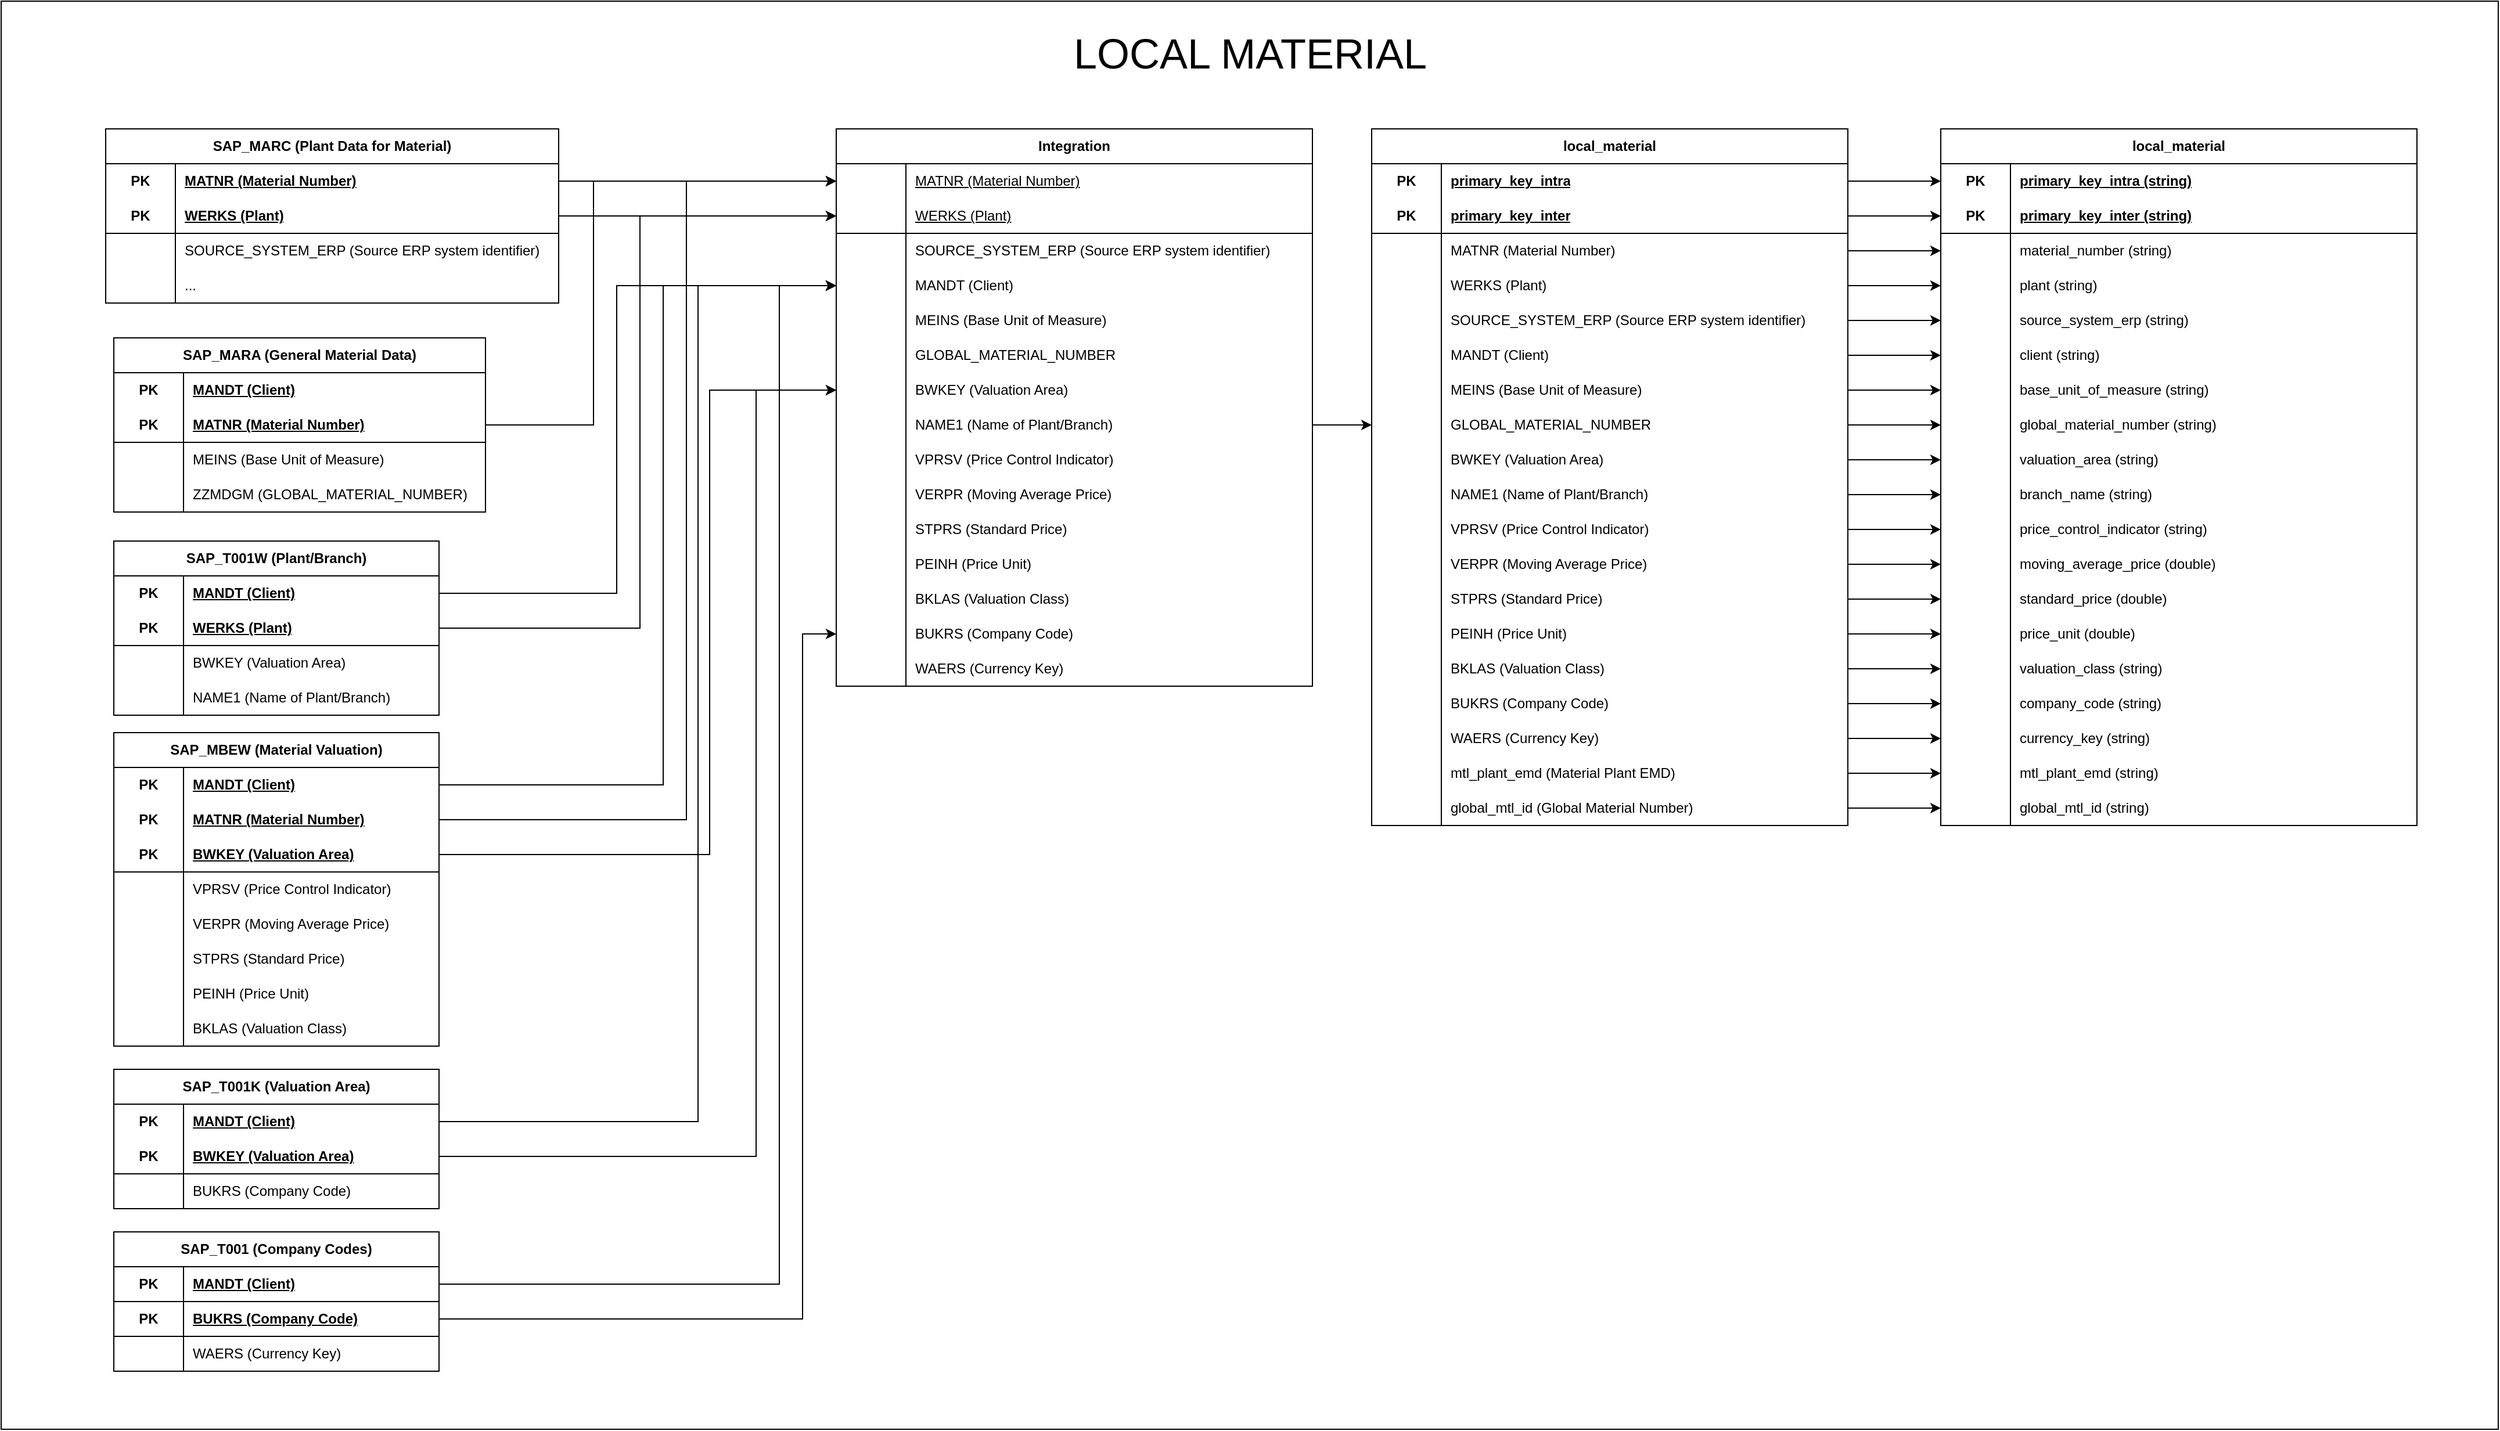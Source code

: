<mxfile version="24.8.9">
  <diagram id="KrQ9lphrwYUvMC3f41pE" name="Seite-1">
    <mxGraphModel dx="2420" dy="1989" grid="1" gridSize="10" guides="1" tooltips="1" connect="1" arrows="1" fold="1" page="1" pageScale="1" pageWidth="827" pageHeight="1169" math="0" shadow="0">
      <root>
        <mxCell id="0" />
        <mxCell id="1" parent="0" />
        <mxCell id="YR9Lh-H1U7j6AGHnfRWo-701" value="" style="rounded=0;whiteSpace=wrap;html=1;" vertex="1" parent="1">
          <mxGeometry x="-510" y="-30" width="2150" height="1230" as="geometry" />
        </mxCell>
        <mxCell id="YR9Lh-H1U7j6AGHnfRWo-14" value="SAP_MARA (General Material Data)" style="shape=table;startSize=30;container=1;collapsible=1;childLayout=tableLayout;fixedRows=1;rowLines=0;fontStyle=1;align=center;resizeLast=1;html=1;whiteSpace=wrap;" vertex="1" parent="1">
          <mxGeometry x="-413" y="260" width="320" height="150" as="geometry" />
        </mxCell>
        <mxCell id="YR9Lh-H1U7j6AGHnfRWo-15" value="" style="shape=tableRow;horizontal=0;startSize=0;swimlaneHead=0;swimlaneBody=0;fillColor=none;collapsible=0;dropTarget=0;points=[[0,0.5],[1,0.5]];portConstraint=eastwest;top=0;left=0;right=0;bottom=0;html=1;" vertex="1" parent="YR9Lh-H1U7j6AGHnfRWo-14">
          <mxGeometry y="30" width="320" height="30" as="geometry" />
        </mxCell>
        <mxCell id="YR9Lh-H1U7j6AGHnfRWo-16" value="PK" style="shape=partialRectangle;connectable=0;fillColor=none;top=0;left=0;bottom=0;right=0;fontStyle=1;overflow=hidden;html=1;whiteSpace=wrap;" vertex="1" parent="YR9Lh-H1U7j6AGHnfRWo-15">
          <mxGeometry width="60" height="30" as="geometry">
            <mxRectangle width="60" height="30" as="alternateBounds" />
          </mxGeometry>
        </mxCell>
        <mxCell id="YR9Lh-H1U7j6AGHnfRWo-17" value="MANDT (Client)" style="shape=partialRectangle;connectable=0;fillColor=none;top=0;left=0;bottom=0;right=0;align=left;spacingLeft=6;fontStyle=5;overflow=hidden;html=1;whiteSpace=wrap;" vertex="1" parent="YR9Lh-H1U7j6AGHnfRWo-15">
          <mxGeometry x="60" width="260" height="30" as="geometry">
            <mxRectangle width="260" height="30" as="alternateBounds" />
          </mxGeometry>
        </mxCell>
        <mxCell id="YR9Lh-H1U7j6AGHnfRWo-18" value="" style="shape=tableRow;horizontal=0;startSize=0;swimlaneHead=0;swimlaneBody=0;fillColor=none;collapsible=0;dropTarget=0;points=[[0,0.5],[1,0.5]];portConstraint=eastwest;top=0;left=0;right=0;bottom=1;html=1;" vertex="1" parent="YR9Lh-H1U7j6AGHnfRWo-14">
          <mxGeometry y="60" width="320" height="30" as="geometry" />
        </mxCell>
        <mxCell id="YR9Lh-H1U7j6AGHnfRWo-19" value="PK" style="shape=partialRectangle;connectable=0;fillColor=none;top=0;left=0;bottom=0;right=0;fontStyle=1;overflow=hidden;html=1;whiteSpace=wrap;" vertex="1" parent="YR9Lh-H1U7j6AGHnfRWo-18">
          <mxGeometry width="60" height="30" as="geometry">
            <mxRectangle width="60" height="30" as="alternateBounds" />
          </mxGeometry>
        </mxCell>
        <mxCell id="YR9Lh-H1U7j6AGHnfRWo-20" value="MATNR (Material Number)" style="shape=partialRectangle;connectable=0;fillColor=none;top=0;left=0;bottom=0;right=0;align=left;spacingLeft=6;fontStyle=5;overflow=hidden;html=1;whiteSpace=wrap;" vertex="1" parent="YR9Lh-H1U7j6AGHnfRWo-18">
          <mxGeometry x="60" width="260" height="30" as="geometry">
            <mxRectangle width="260" height="30" as="alternateBounds" />
          </mxGeometry>
        </mxCell>
        <mxCell id="YR9Lh-H1U7j6AGHnfRWo-21" value="" style="shape=tableRow;horizontal=0;startSize=0;swimlaneHead=0;swimlaneBody=0;fillColor=none;collapsible=0;dropTarget=0;points=[[0,0.5],[1,0.5]];portConstraint=eastwest;top=0;left=0;right=0;bottom=0;html=1;" vertex="1" parent="YR9Lh-H1U7j6AGHnfRWo-14">
          <mxGeometry y="90" width="320" height="30" as="geometry" />
        </mxCell>
        <mxCell id="YR9Lh-H1U7j6AGHnfRWo-22" value="" style="shape=partialRectangle;connectable=0;fillColor=none;top=0;left=0;bottom=0;right=0;editable=1;overflow=hidden;html=1;whiteSpace=wrap;" vertex="1" parent="YR9Lh-H1U7j6AGHnfRWo-21">
          <mxGeometry width="60" height="30" as="geometry">
            <mxRectangle width="60" height="30" as="alternateBounds" />
          </mxGeometry>
        </mxCell>
        <mxCell id="YR9Lh-H1U7j6AGHnfRWo-23" value="MEINS (Base Unit of Measure)" style="shape=partialRectangle;connectable=0;fillColor=none;top=0;left=0;bottom=0;right=0;align=left;spacingLeft=6;overflow=hidden;html=1;whiteSpace=wrap;" vertex="1" parent="YR9Lh-H1U7j6AGHnfRWo-21">
          <mxGeometry x="60" width="260" height="30" as="geometry">
            <mxRectangle width="260" height="30" as="alternateBounds" />
          </mxGeometry>
        </mxCell>
        <mxCell id="YR9Lh-H1U7j6AGHnfRWo-24" value="" style="shape=tableRow;horizontal=0;startSize=0;swimlaneHead=0;swimlaneBody=0;fillColor=none;collapsible=0;dropTarget=0;points=[[0,0.5],[1,0.5]];portConstraint=eastwest;top=0;left=0;right=0;bottom=0;html=1;" vertex="1" parent="YR9Lh-H1U7j6AGHnfRWo-14">
          <mxGeometry y="120" width="320" height="30" as="geometry" />
        </mxCell>
        <mxCell id="YR9Lh-H1U7j6AGHnfRWo-25" value="" style="shape=partialRectangle;connectable=0;fillColor=none;top=0;left=0;bottom=0;right=0;editable=1;overflow=hidden;html=1;whiteSpace=wrap;" vertex="1" parent="YR9Lh-H1U7j6AGHnfRWo-24">
          <mxGeometry width="60" height="30" as="geometry">
            <mxRectangle width="60" height="30" as="alternateBounds" />
          </mxGeometry>
        </mxCell>
        <mxCell id="YR9Lh-H1U7j6AGHnfRWo-26" value="ZZMDGM (GLOBAL_MATERIAL_NUMBER)" style="shape=partialRectangle;connectable=0;fillColor=none;top=0;left=0;bottom=0;right=0;align=left;spacingLeft=6;overflow=hidden;html=1;whiteSpace=wrap;" vertex="1" parent="YR9Lh-H1U7j6AGHnfRWo-24">
          <mxGeometry x="60" width="260" height="30" as="geometry">
            <mxRectangle width="260" height="30" as="alternateBounds" />
          </mxGeometry>
        </mxCell>
        <mxCell id="YR9Lh-H1U7j6AGHnfRWo-27" value="SAP_MBEW (Material Valuation)" style="shape=table;startSize=30;container=1;collapsible=1;childLayout=tableLayout;fixedRows=1;rowLines=0;fontStyle=1;align=center;resizeLast=1;html=1;whiteSpace=wrap;" vertex="1" parent="1">
          <mxGeometry x="-413" y="600" width="280" height="270" as="geometry" />
        </mxCell>
        <mxCell id="YR9Lh-H1U7j6AGHnfRWo-28" value="" style="shape=tableRow;horizontal=0;startSize=0;swimlaneHead=0;swimlaneBody=0;fillColor=none;collapsible=0;dropTarget=0;points=[[0,0.5],[1,0.5]];portConstraint=eastwest;top=0;left=0;right=0;bottom=0;html=1;" vertex="1" parent="YR9Lh-H1U7j6AGHnfRWo-27">
          <mxGeometry y="30" width="280" height="30" as="geometry" />
        </mxCell>
        <mxCell id="YR9Lh-H1U7j6AGHnfRWo-29" value="PK" style="shape=partialRectangle;connectable=0;fillColor=none;top=0;left=0;bottom=0;right=0;fontStyle=1;overflow=hidden;html=1;whiteSpace=wrap;" vertex="1" parent="YR9Lh-H1U7j6AGHnfRWo-28">
          <mxGeometry width="60" height="30" as="geometry">
            <mxRectangle width="60" height="30" as="alternateBounds" />
          </mxGeometry>
        </mxCell>
        <mxCell id="YR9Lh-H1U7j6AGHnfRWo-30" value="MANDT (Client)" style="shape=partialRectangle;connectable=0;fillColor=none;top=0;left=0;bottom=0;right=0;align=left;spacingLeft=6;fontStyle=5;overflow=hidden;html=1;whiteSpace=wrap;" vertex="1" parent="YR9Lh-H1U7j6AGHnfRWo-28">
          <mxGeometry x="60" width="220" height="30" as="geometry">
            <mxRectangle width="220" height="30" as="alternateBounds" />
          </mxGeometry>
        </mxCell>
        <mxCell id="YR9Lh-H1U7j6AGHnfRWo-59" value="" style="shape=tableRow;horizontal=0;startSize=0;swimlaneHead=0;swimlaneBody=0;fillColor=none;collapsible=0;dropTarget=0;points=[[0,0.5],[1,0.5]];portConstraint=eastwest;top=0;left=0;right=0;bottom=0;html=1;" vertex="1" parent="YR9Lh-H1U7j6AGHnfRWo-27">
          <mxGeometry y="60" width="280" height="30" as="geometry" />
        </mxCell>
        <mxCell id="YR9Lh-H1U7j6AGHnfRWo-60" value="PK" style="shape=partialRectangle;connectable=0;fillColor=none;top=0;left=0;bottom=0;right=0;fontStyle=1;overflow=hidden;html=1;whiteSpace=wrap;" vertex="1" parent="YR9Lh-H1U7j6AGHnfRWo-59">
          <mxGeometry width="60" height="30" as="geometry">
            <mxRectangle width="60" height="30" as="alternateBounds" />
          </mxGeometry>
        </mxCell>
        <mxCell id="YR9Lh-H1U7j6AGHnfRWo-61" value="MATNR (Material Number)" style="shape=partialRectangle;connectable=0;fillColor=none;top=0;left=0;bottom=0;right=0;align=left;spacingLeft=6;fontStyle=5;overflow=hidden;html=1;whiteSpace=wrap;" vertex="1" parent="YR9Lh-H1U7j6AGHnfRWo-59">
          <mxGeometry x="60" width="220" height="30" as="geometry">
            <mxRectangle width="220" height="30" as="alternateBounds" />
          </mxGeometry>
        </mxCell>
        <mxCell id="YR9Lh-H1U7j6AGHnfRWo-31" value="" style="shape=tableRow;horizontal=0;startSize=0;swimlaneHead=0;swimlaneBody=0;fillColor=none;collapsible=0;dropTarget=0;points=[[0,0.5],[1,0.5]];portConstraint=eastwest;top=0;left=0;right=0;bottom=1;html=1;" vertex="1" parent="YR9Lh-H1U7j6AGHnfRWo-27">
          <mxGeometry y="90" width="280" height="30" as="geometry" />
        </mxCell>
        <mxCell id="YR9Lh-H1U7j6AGHnfRWo-32" value="PK" style="shape=partialRectangle;connectable=0;fillColor=none;top=0;left=0;bottom=0;right=0;fontStyle=1;overflow=hidden;html=1;whiteSpace=wrap;" vertex="1" parent="YR9Lh-H1U7j6AGHnfRWo-31">
          <mxGeometry width="60" height="30" as="geometry">
            <mxRectangle width="60" height="30" as="alternateBounds" />
          </mxGeometry>
        </mxCell>
        <mxCell id="YR9Lh-H1U7j6AGHnfRWo-33" value="BWKEY (Valuation Area)" style="shape=partialRectangle;connectable=0;fillColor=none;top=0;left=0;bottom=0;right=0;align=left;spacingLeft=6;fontStyle=5;overflow=hidden;html=1;whiteSpace=wrap;" vertex="1" parent="YR9Lh-H1U7j6AGHnfRWo-31">
          <mxGeometry x="60" width="220" height="30" as="geometry">
            <mxRectangle width="220" height="30" as="alternateBounds" />
          </mxGeometry>
        </mxCell>
        <mxCell id="YR9Lh-H1U7j6AGHnfRWo-34" value="" style="shape=tableRow;horizontal=0;startSize=0;swimlaneHead=0;swimlaneBody=0;fillColor=none;collapsible=0;dropTarget=0;points=[[0,0.5],[1,0.5]];portConstraint=eastwest;top=0;left=0;right=0;bottom=0;html=1;" vertex="1" parent="YR9Lh-H1U7j6AGHnfRWo-27">
          <mxGeometry y="120" width="280" height="30" as="geometry" />
        </mxCell>
        <mxCell id="YR9Lh-H1U7j6AGHnfRWo-35" value="" style="shape=partialRectangle;connectable=0;fillColor=none;top=0;left=0;bottom=0;right=0;editable=1;overflow=hidden;html=1;whiteSpace=wrap;" vertex="1" parent="YR9Lh-H1U7j6AGHnfRWo-34">
          <mxGeometry width="60" height="30" as="geometry">
            <mxRectangle width="60" height="30" as="alternateBounds" />
          </mxGeometry>
        </mxCell>
        <mxCell id="YR9Lh-H1U7j6AGHnfRWo-36" value="VPRSV (Price Control Indicator)" style="shape=partialRectangle;connectable=0;fillColor=none;top=0;left=0;bottom=0;right=0;align=left;spacingLeft=6;overflow=hidden;html=1;whiteSpace=wrap;" vertex="1" parent="YR9Lh-H1U7j6AGHnfRWo-34">
          <mxGeometry x="60" width="220" height="30" as="geometry">
            <mxRectangle width="220" height="30" as="alternateBounds" />
          </mxGeometry>
        </mxCell>
        <mxCell id="YR9Lh-H1U7j6AGHnfRWo-62" value="" style="shape=tableRow;horizontal=0;startSize=0;swimlaneHead=0;swimlaneBody=0;fillColor=none;collapsible=0;dropTarget=0;points=[[0,0.5],[1,0.5]];portConstraint=eastwest;top=0;left=0;right=0;bottom=0;html=1;" vertex="1" parent="YR9Lh-H1U7j6AGHnfRWo-27">
          <mxGeometry y="150" width="280" height="30" as="geometry" />
        </mxCell>
        <mxCell id="YR9Lh-H1U7j6AGHnfRWo-63" value="" style="shape=partialRectangle;connectable=0;fillColor=none;top=0;left=0;bottom=0;right=0;editable=1;overflow=hidden;html=1;whiteSpace=wrap;" vertex="1" parent="YR9Lh-H1U7j6AGHnfRWo-62">
          <mxGeometry width="60" height="30" as="geometry">
            <mxRectangle width="60" height="30" as="alternateBounds" />
          </mxGeometry>
        </mxCell>
        <mxCell id="YR9Lh-H1U7j6AGHnfRWo-64" value="VERPR (Moving Average Price)" style="shape=partialRectangle;connectable=0;fillColor=none;top=0;left=0;bottom=0;right=0;align=left;spacingLeft=6;overflow=hidden;html=1;whiteSpace=wrap;" vertex="1" parent="YR9Lh-H1U7j6AGHnfRWo-62">
          <mxGeometry x="60" width="220" height="30" as="geometry">
            <mxRectangle width="220" height="30" as="alternateBounds" />
          </mxGeometry>
        </mxCell>
        <mxCell id="YR9Lh-H1U7j6AGHnfRWo-37" value="" style="shape=tableRow;horizontal=0;startSize=0;swimlaneHead=0;swimlaneBody=0;fillColor=none;collapsible=0;dropTarget=0;points=[[0,0.5],[1,0.5]];portConstraint=eastwest;top=0;left=0;right=0;bottom=0;html=1;" vertex="1" parent="YR9Lh-H1U7j6AGHnfRWo-27">
          <mxGeometry y="180" width="280" height="30" as="geometry" />
        </mxCell>
        <mxCell id="YR9Lh-H1U7j6AGHnfRWo-38" value="" style="shape=partialRectangle;connectable=0;fillColor=none;top=0;left=0;bottom=0;right=0;editable=1;overflow=hidden;html=1;whiteSpace=wrap;" vertex="1" parent="YR9Lh-H1U7j6AGHnfRWo-37">
          <mxGeometry width="60" height="30" as="geometry">
            <mxRectangle width="60" height="30" as="alternateBounds" />
          </mxGeometry>
        </mxCell>
        <mxCell id="YR9Lh-H1U7j6AGHnfRWo-39" value="STPRS (Standard Price)" style="shape=partialRectangle;connectable=0;fillColor=none;top=0;left=0;bottom=0;right=0;align=left;spacingLeft=6;overflow=hidden;html=1;whiteSpace=wrap;" vertex="1" parent="YR9Lh-H1U7j6AGHnfRWo-37">
          <mxGeometry x="60" width="220" height="30" as="geometry">
            <mxRectangle width="220" height="30" as="alternateBounds" />
          </mxGeometry>
        </mxCell>
        <mxCell id="YR9Lh-H1U7j6AGHnfRWo-65" value="" style="shape=tableRow;horizontal=0;startSize=0;swimlaneHead=0;swimlaneBody=0;fillColor=none;collapsible=0;dropTarget=0;points=[[0,0.5],[1,0.5]];portConstraint=eastwest;top=0;left=0;right=0;bottom=0;html=1;" vertex="1" parent="YR9Lh-H1U7j6AGHnfRWo-27">
          <mxGeometry y="210" width="280" height="30" as="geometry" />
        </mxCell>
        <mxCell id="YR9Lh-H1U7j6AGHnfRWo-66" value="" style="shape=partialRectangle;connectable=0;fillColor=none;top=0;left=0;bottom=0;right=0;editable=1;overflow=hidden;html=1;whiteSpace=wrap;" vertex="1" parent="YR9Lh-H1U7j6AGHnfRWo-65">
          <mxGeometry width="60" height="30" as="geometry">
            <mxRectangle width="60" height="30" as="alternateBounds" />
          </mxGeometry>
        </mxCell>
        <mxCell id="YR9Lh-H1U7j6AGHnfRWo-67" value="PEINH (Price Unit)" style="shape=partialRectangle;connectable=0;fillColor=none;top=0;left=0;bottom=0;right=0;align=left;spacingLeft=6;overflow=hidden;html=1;whiteSpace=wrap;" vertex="1" parent="YR9Lh-H1U7j6AGHnfRWo-65">
          <mxGeometry x="60" width="220" height="30" as="geometry">
            <mxRectangle width="220" height="30" as="alternateBounds" />
          </mxGeometry>
        </mxCell>
        <mxCell id="YR9Lh-H1U7j6AGHnfRWo-68" value="" style="shape=tableRow;horizontal=0;startSize=0;swimlaneHead=0;swimlaneBody=0;fillColor=none;collapsible=0;dropTarget=0;points=[[0,0.5],[1,0.5]];portConstraint=eastwest;top=0;left=0;right=0;bottom=0;html=1;" vertex="1" parent="YR9Lh-H1U7j6AGHnfRWo-27">
          <mxGeometry y="240" width="280" height="30" as="geometry" />
        </mxCell>
        <mxCell id="YR9Lh-H1U7j6AGHnfRWo-69" value="" style="shape=partialRectangle;connectable=0;fillColor=none;top=0;left=0;bottom=0;right=0;editable=1;overflow=hidden;html=1;whiteSpace=wrap;" vertex="1" parent="YR9Lh-H1U7j6AGHnfRWo-68">
          <mxGeometry width="60" height="30" as="geometry">
            <mxRectangle width="60" height="30" as="alternateBounds" />
          </mxGeometry>
        </mxCell>
        <mxCell id="YR9Lh-H1U7j6AGHnfRWo-70" value="BKLAS (Valuation Class)" style="shape=partialRectangle;connectable=0;fillColor=none;top=0;left=0;bottom=0;right=0;align=left;spacingLeft=6;overflow=hidden;html=1;whiteSpace=wrap;" vertex="1" parent="YR9Lh-H1U7j6AGHnfRWo-68">
          <mxGeometry x="60" width="220" height="30" as="geometry">
            <mxRectangle width="220" height="30" as="alternateBounds" />
          </mxGeometry>
        </mxCell>
        <mxCell id="YR9Lh-H1U7j6AGHnfRWo-71" value="SAP_MARC (Plant Data for Material)" style="shape=table;startSize=30;container=1;collapsible=1;childLayout=tableLayout;fixedRows=1;rowLines=0;fontStyle=1;align=center;resizeLast=1;html=1;whiteSpace=wrap;" vertex="1" parent="1">
          <mxGeometry x="-420" y="80" width="390" height="150" as="geometry" />
        </mxCell>
        <mxCell id="YR9Lh-H1U7j6AGHnfRWo-72" value="" style="shape=tableRow;horizontal=0;startSize=0;swimlaneHead=0;swimlaneBody=0;fillColor=none;collapsible=0;dropTarget=0;points=[[0,0.5],[1,0.5]];portConstraint=eastwest;top=0;left=0;right=0;bottom=0;html=1;" vertex="1" parent="YR9Lh-H1U7j6AGHnfRWo-71">
          <mxGeometry y="30" width="390" height="30" as="geometry" />
        </mxCell>
        <mxCell id="YR9Lh-H1U7j6AGHnfRWo-73" value="PK" style="shape=partialRectangle;connectable=0;fillColor=none;top=0;left=0;bottom=0;right=0;fontStyle=1;overflow=hidden;html=1;whiteSpace=wrap;" vertex="1" parent="YR9Lh-H1U7j6AGHnfRWo-72">
          <mxGeometry width="60" height="30" as="geometry">
            <mxRectangle width="60" height="30" as="alternateBounds" />
          </mxGeometry>
        </mxCell>
        <mxCell id="YR9Lh-H1U7j6AGHnfRWo-74" value="MATNR (Material Number)" style="shape=partialRectangle;connectable=0;fillColor=none;top=0;left=0;bottom=0;right=0;align=left;spacingLeft=6;fontStyle=5;overflow=hidden;html=1;whiteSpace=wrap;" vertex="1" parent="YR9Lh-H1U7j6AGHnfRWo-72">
          <mxGeometry x="60" width="330" height="30" as="geometry">
            <mxRectangle width="330" height="30" as="alternateBounds" />
          </mxGeometry>
        </mxCell>
        <mxCell id="YR9Lh-H1U7j6AGHnfRWo-75" value="" style="shape=tableRow;horizontal=0;startSize=0;swimlaneHead=0;swimlaneBody=0;fillColor=none;collapsible=0;dropTarget=0;points=[[0,0.5],[1,0.5]];portConstraint=eastwest;top=0;left=0;right=0;bottom=1;html=1;" vertex="1" parent="YR9Lh-H1U7j6AGHnfRWo-71">
          <mxGeometry y="60" width="390" height="30" as="geometry" />
        </mxCell>
        <mxCell id="YR9Lh-H1U7j6AGHnfRWo-76" value="PK" style="shape=partialRectangle;connectable=0;fillColor=none;top=0;left=0;bottom=0;right=0;fontStyle=1;overflow=hidden;html=1;whiteSpace=wrap;" vertex="1" parent="YR9Lh-H1U7j6AGHnfRWo-75">
          <mxGeometry width="60" height="30" as="geometry">
            <mxRectangle width="60" height="30" as="alternateBounds" />
          </mxGeometry>
        </mxCell>
        <mxCell id="YR9Lh-H1U7j6AGHnfRWo-77" value="WERKS (Plant)" style="shape=partialRectangle;connectable=0;fillColor=none;top=0;left=0;bottom=0;right=0;align=left;spacingLeft=6;fontStyle=5;overflow=hidden;html=1;whiteSpace=wrap;" vertex="1" parent="YR9Lh-H1U7j6AGHnfRWo-75">
          <mxGeometry x="60" width="330" height="30" as="geometry">
            <mxRectangle width="330" height="30" as="alternateBounds" />
          </mxGeometry>
        </mxCell>
        <mxCell id="YR9Lh-H1U7j6AGHnfRWo-78" value="" style="shape=tableRow;horizontal=0;startSize=0;swimlaneHead=0;swimlaneBody=0;fillColor=none;collapsible=0;dropTarget=0;points=[[0,0.5],[1,0.5]];portConstraint=eastwest;top=0;left=0;right=0;bottom=0;html=1;" vertex="1" parent="YR9Lh-H1U7j6AGHnfRWo-71">
          <mxGeometry y="90" width="390" height="30" as="geometry" />
        </mxCell>
        <mxCell id="YR9Lh-H1U7j6AGHnfRWo-79" value="" style="shape=partialRectangle;connectable=0;fillColor=none;top=0;left=0;bottom=0;right=0;editable=1;overflow=hidden;html=1;whiteSpace=wrap;" vertex="1" parent="YR9Lh-H1U7j6AGHnfRWo-78">
          <mxGeometry width="60" height="30" as="geometry">
            <mxRectangle width="60" height="30" as="alternateBounds" />
          </mxGeometry>
        </mxCell>
        <mxCell id="YR9Lh-H1U7j6AGHnfRWo-80" value="SOURCE_SYSTEM_ERP (Source ERP system identifier)" style="shape=partialRectangle;connectable=0;fillColor=none;top=0;left=0;bottom=0;right=0;align=left;spacingLeft=6;overflow=hidden;html=1;whiteSpace=wrap;" vertex="1" parent="YR9Lh-H1U7j6AGHnfRWo-78">
          <mxGeometry x="60" width="330" height="30" as="geometry">
            <mxRectangle width="330" height="30" as="alternateBounds" />
          </mxGeometry>
        </mxCell>
        <mxCell id="YR9Lh-H1U7j6AGHnfRWo-81" value="" style="shape=tableRow;horizontal=0;startSize=0;swimlaneHead=0;swimlaneBody=0;fillColor=none;collapsible=0;dropTarget=0;points=[[0,0.5],[1,0.5]];portConstraint=eastwest;top=0;left=0;right=0;bottom=0;html=1;" vertex="1" parent="YR9Lh-H1U7j6AGHnfRWo-71">
          <mxGeometry y="120" width="390" height="30" as="geometry" />
        </mxCell>
        <mxCell id="YR9Lh-H1U7j6AGHnfRWo-82" value="" style="shape=partialRectangle;connectable=0;fillColor=none;top=0;left=0;bottom=0;right=0;editable=1;overflow=hidden;html=1;whiteSpace=wrap;" vertex="1" parent="YR9Lh-H1U7j6AGHnfRWo-81">
          <mxGeometry width="60" height="30" as="geometry">
            <mxRectangle width="60" height="30" as="alternateBounds" />
          </mxGeometry>
        </mxCell>
        <mxCell id="YR9Lh-H1U7j6AGHnfRWo-83" value="..." style="shape=partialRectangle;connectable=0;fillColor=none;top=0;left=0;bottom=0;right=0;align=left;spacingLeft=6;overflow=hidden;html=1;whiteSpace=wrap;" vertex="1" parent="YR9Lh-H1U7j6AGHnfRWo-81">
          <mxGeometry x="60" width="330" height="30" as="geometry">
            <mxRectangle width="330" height="30" as="alternateBounds" />
          </mxGeometry>
        </mxCell>
        <mxCell id="YR9Lh-H1U7j6AGHnfRWo-84" value="SAP_T001W (Plant/Branch)" style="shape=table;startSize=30;container=1;collapsible=1;childLayout=tableLayout;fixedRows=1;rowLines=0;fontStyle=1;align=center;resizeLast=1;html=1;whiteSpace=wrap;" vertex="1" parent="1">
          <mxGeometry x="-413" y="435" width="280" height="150" as="geometry" />
        </mxCell>
        <mxCell id="YR9Lh-H1U7j6AGHnfRWo-85" value="" style="shape=tableRow;horizontal=0;startSize=0;swimlaneHead=0;swimlaneBody=0;fillColor=none;collapsible=0;dropTarget=0;points=[[0,0.5],[1,0.5]];portConstraint=eastwest;top=0;left=0;right=0;bottom=0;html=1;" vertex="1" parent="YR9Lh-H1U7j6AGHnfRWo-84">
          <mxGeometry y="30" width="280" height="30" as="geometry" />
        </mxCell>
        <mxCell id="YR9Lh-H1U7j6AGHnfRWo-86" value="PK" style="shape=partialRectangle;connectable=0;fillColor=none;top=0;left=0;bottom=0;right=0;fontStyle=1;overflow=hidden;html=1;whiteSpace=wrap;" vertex="1" parent="YR9Lh-H1U7j6AGHnfRWo-85">
          <mxGeometry width="60" height="30" as="geometry">
            <mxRectangle width="60" height="30" as="alternateBounds" />
          </mxGeometry>
        </mxCell>
        <mxCell id="YR9Lh-H1U7j6AGHnfRWo-87" value="MANDT (Client)" style="shape=partialRectangle;connectable=0;fillColor=none;top=0;left=0;bottom=0;right=0;align=left;spacingLeft=6;fontStyle=5;overflow=hidden;html=1;whiteSpace=wrap;" vertex="1" parent="YR9Lh-H1U7j6AGHnfRWo-85">
          <mxGeometry x="60" width="220" height="30" as="geometry">
            <mxRectangle width="220" height="30" as="alternateBounds" />
          </mxGeometry>
        </mxCell>
        <mxCell id="YR9Lh-H1U7j6AGHnfRWo-88" value="" style="shape=tableRow;horizontal=0;startSize=0;swimlaneHead=0;swimlaneBody=0;fillColor=none;collapsible=0;dropTarget=0;points=[[0,0.5],[1,0.5]];portConstraint=eastwest;top=0;left=0;right=0;bottom=1;html=1;" vertex="1" parent="YR9Lh-H1U7j6AGHnfRWo-84">
          <mxGeometry y="60" width="280" height="30" as="geometry" />
        </mxCell>
        <mxCell id="YR9Lh-H1U7j6AGHnfRWo-89" value="PK" style="shape=partialRectangle;connectable=0;fillColor=none;top=0;left=0;bottom=0;right=0;fontStyle=1;overflow=hidden;html=1;whiteSpace=wrap;" vertex="1" parent="YR9Lh-H1U7j6AGHnfRWo-88">
          <mxGeometry width="60" height="30" as="geometry">
            <mxRectangle width="60" height="30" as="alternateBounds" />
          </mxGeometry>
        </mxCell>
        <mxCell id="YR9Lh-H1U7j6AGHnfRWo-90" value="WERKS (Plant)" style="shape=partialRectangle;connectable=0;fillColor=none;top=0;left=0;bottom=0;right=0;align=left;spacingLeft=6;fontStyle=5;overflow=hidden;html=1;whiteSpace=wrap;" vertex="1" parent="YR9Lh-H1U7j6AGHnfRWo-88">
          <mxGeometry x="60" width="220" height="30" as="geometry">
            <mxRectangle width="220" height="30" as="alternateBounds" />
          </mxGeometry>
        </mxCell>
        <mxCell id="YR9Lh-H1U7j6AGHnfRWo-91" value="" style="shape=tableRow;horizontal=0;startSize=0;swimlaneHead=0;swimlaneBody=0;fillColor=none;collapsible=0;dropTarget=0;points=[[0,0.5],[1,0.5]];portConstraint=eastwest;top=0;left=0;right=0;bottom=0;html=1;" vertex="1" parent="YR9Lh-H1U7j6AGHnfRWo-84">
          <mxGeometry y="90" width="280" height="30" as="geometry" />
        </mxCell>
        <mxCell id="YR9Lh-H1U7j6AGHnfRWo-92" value="" style="shape=partialRectangle;connectable=0;fillColor=none;top=0;left=0;bottom=0;right=0;editable=1;overflow=hidden;html=1;whiteSpace=wrap;" vertex="1" parent="YR9Lh-H1U7j6AGHnfRWo-91">
          <mxGeometry width="60" height="30" as="geometry">
            <mxRectangle width="60" height="30" as="alternateBounds" />
          </mxGeometry>
        </mxCell>
        <mxCell id="YR9Lh-H1U7j6AGHnfRWo-93" value="BWKEY (Valuation Area)" style="shape=partialRectangle;connectable=0;fillColor=none;top=0;left=0;bottom=0;right=0;align=left;spacingLeft=6;overflow=hidden;html=1;whiteSpace=wrap;" vertex="1" parent="YR9Lh-H1U7j6AGHnfRWo-91">
          <mxGeometry x="60" width="220" height="30" as="geometry">
            <mxRectangle width="220" height="30" as="alternateBounds" />
          </mxGeometry>
        </mxCell>
        <mxCell id="YR9Lh-H1U7j6AGHnfRWo-94" value="" style="shape=tableRow;horizontal=0;startSize=0;swimlaneHead=0;swimlaneBody=0;fillColor=none;collapsible=0;dropTarget=0;points=[[0,0.5],[1,0.5]];portConstraint=eastwest;top=0;left=0;right=0;bottom=0;html=1;" vertex="1" parent="YR9Lh-H1U7j6AGHnfRWo-84">
          <mxGeometry y="120" width="280" height="30" as="geometry" />
        </mxCell>
        <mxCell id="YR9Lh-H1U7j6AGHnfRWo-95" value="" style="shape=partialRectangle;connectable=0;fillColor=none;top=0;left=0;bottom=0;right=0;editable=1;overflow=hidden;html=1;whiteSpace=wrap;" vertex="1" parent="YR9Lh-H1U7j6AGHnfRWo-94">
          <mxGeometry width="60" height="30" as="geometry">
            <mxRectangle width="60" height="30" as="alternateBounds" />
          </mxGeometry>
        </mxCell>
        <mxCell id="YR9Lh-H1U7j6AGHnfRWo-96" value="NAME1 (Name of Plant/Branch)" style="shape=partialRectangle;connectable=0;fillColor=none;top=0;left=0;bottom=0;right=0;align=left;spacingLeft=6;overflow=hidden;html=1;whiteSpace=wrap;" vertex="1" parent="YR9Lh-H1U7j6AGHnfRWo-94">
          <mxGeometry x="60" width="220" height="30" as="geometry">
            <mxRectangle width="220" height="30" as="alternateBounds" />
          </mxGeometry>
        </mxCell>
        <mxCell id="YR9Lh-H1U7j6AGHnfRWo-110" value="SAP_T001 (Company Codes)" style="shape=table;startSize=30;container=1;collapsible=1;childLayout=tableLayout;fixedRows=1;rowLines=0;fontStyle=1;align=center;resizeLast=1;html=1;whiteSpace=wrap;" vertex="1" parent="1">
          <mxGeometry x="-413" y="1030" width="280" height="120" as="geometry" />
        </mxCell>
        <mxCell id="YR9Lh-H1U7j6AGHnfRWo-114" value="" style="shape=tableRow;horizontal=0;startSize=0;swimlaneHead=0;swimlaneBody=0;fillColor=none;collapsible=0;dropTarget=0;points=[[0,0.5],[1,0.5]];portConstraint=eastwest;top=0;left=0;right=0;bottom=1;html=1;" vertex="1" parent="YR9Lh-H1U7j6AGHnfRWo-110">
          <mxGeometry y="30" width="280" height="30" as="geometry" />
        </mxCell>
        <mxCell id="YR9Lh-H1U7j6AGHnfRWo-115" value="PK" style="shape=partialRectangle;connectable=0;fillColor=none;top=0;left=0;bottom=0;right=0;fontStyle=1;overflow=hidden;html=1;whiteSpace=wrap;" vertex="1" parent="YR9Lh-H1U7j6AGHnfRWo-114">
          <mxGeometry width="60" height="30" as="geometry">
            <mxRectangle width="60" height="30" as="alternateBounds" />
          </mxGeometry>
        </mxCell>
        <mxCell id="YR9Lh-H1U7j6AGHnfRWo-116" value="MANDT (Client)" style="shape=partialRectangle;connectable=0;fillColor=none;top=0;left=0;bottom=0;right=0;align=left;spacingLeft=6;fontStyle=5;overflow=hidden;html=1;whiteSpace=wrap;" vertex="1" parent="YR9Lh-H1U7j6AGHnfRWo-114">
          <mxGeometry x="60" width="220" height="30" as="geometry">
            <mxRectangle width="220" height="30" as="alternateBounds" />
          </mxGeometry>
        </mxCell>
        <mxCell id="YR9Lh-H1U7j6AGHnfRWo-325" value="" style="shape=tableRow;horizontal=0;startSize=0;swimlaneHead=0;swimlaneBody=0;fillColor=none;collapsible=0;dropTarget=0;points=[[0,0.5],[1,0.5]];portConstraint=eastwest;top=0;left=0;right=0;bottom=1;html=1;strokeColor=default;" vertex="1" parent="YR9Lh-H1U7j6AGHnfRWo-110">
          <mxGeometry y="60" width="280" height="30" as="geometry" />
        </mxCell>
        <mxCell id="YR9Lh-H1U7j6AGHnfRWo-326" value="PK" style="shape=partialRectangle;connectable=0;fillColor=none;top=0;left=0;bottom=0;right=0;fontStyle=1;overflow=hidden;html=1;whiteSpace=wrap;" vertex="1" parent="YR9Lh-H1U7j6AGHnfRWo-325">
          <mxGeometry width="60" height="30" as="geometry">
            <mxRectangle width="60" height="30" as="alternateBounds" />
          </mxGeometry>
        </mxCell>
        <mxCell id="YR9Lh-H1U7j6AGHnfRWo-327" value="BUKRS (Company Code)" style="shape=partialRectangle;connectable=0;fillColor=none;top=0;left=0;bottom=0;right=0;align=left;spacingLeft=6;fontStyle=5;overflow=hidden;html=1;whiteSpace=wrap;" vertex="1" parent="YR9Lh-H1U7j6AGHnfRWo-325">
          <mxGeometry x="60" width="220" height="30" as="geometry">
            <mxRectangle width="220" height="30" as="alternateBounds" />
          </mxGeometry>
        </mxCell>
        <mxCell id="YR9Lh-H1U7j6AGHnfRWo-120" value="" style="shape=tableRow;horizontal=0;startSize=0;swimlaneHead=0;swimlaneBody=0;fillColor=none;collapsible=0;dropTarget=0;points=[[0,0.5],[1,0.5]];portConstraint=eastwest;top=0;left=0;right=0;bottom=0;html=1;" vertex="1" parent="YR9Lh-H1U7j6AGHnfRWo-110">
          <mxGeometry y="90" width="280" height="30" as="geometry" />
        </mxCell>
        <mxCell id="YR9Lh-H1U7j6AGHnfRWo-121" value="" style="shape=partialRectangle;connectable=0;fillColor=none;top=0;left=0;bottom=0;right=0;editable=1;overflow=hidden;html=1;whiteSpace=wrap;" vertex="1" parent="YR9Lh-H1U7j6AGHnfRWo-120">
          <mxGeometry width="60" height="30" as="geometry">
            <mxRectangle width="60" height="30" as="alternateBounds" />
          </mxGeometry>
        </mxCell>
        <mxCell id="YR9Lh-H1U7j6AGHnfRWo-122" value="WAERS (Currency Key)" style="shape=partialRectangle;connectable=0;fillColor=none;top=0;left=0;bottom=0;right=0;align=left;spacingLeft=6;overflow=hidden;html=1;whiteSpace=wrap;" vertex="1" parent="YR9Lh-H1U7j6AGHnfRWo-120">
          <mxGeometry x="60" width="220" height="30" as="geometry">
            <mxRectangle width="220" height="30" as="alternateBounds" />
          </mxGeometry>
        </mxCell>
        <mxCell id="YR9Lh-H1U7j6AGHnfRWo-136" value="Integration" style="shape=table;startSize=30;container=1;collapsible=1;childLayout=tableLayout;fixedRows=1;rowLines=0;fontStyle=1;align=center;resizeLast=1;html=1;whiteSpace=wrap;" vertex="1" parent="1">
          <mxGeometry x="209" y="80" width="410" height="480" as="geometry" />
        </mxCell>
        <mxCell id="YR9Lh-H1U7j6AGHnfRWo-137" value="" style="shape=tableRow;horizontal=0;startSize=0;swimlaneHead=0;swimlaneBody=0;fillColor=none;collapsible=0;dropTarget=0;points=[[0,0.5],[1,0.5]];portConstraint=eastwest;top=0;left=0;right=0;bottom=0;html=1;" vertex="1" parent="YR9Lh-H1U7j6AGHnfRWo-136">
          <mxGeometry y="30" width="410" height="30" as="geometry" />
        </mxCell>
        <mxCell id="YR9Lh-H1U7j6AGHnfRWo-138" value="" style="shape=partialRectangle;connectable=0;fillColor=none;top=0;left=0;bottom=0;right=0;fontStyle=1;overflow=hidden;html=1;whiteSpace=wrap;" vertex="1" parent="YR9Lh-H1U7j6AGHnfRWo-137">
          <mxGeometry width="60" height="30" as="geometry">
            <mxRectangle width="60" height="30" as="alternateBounds" />
          </mxGeometry>
        </mxCell>
        <mxCell id="YR9Lh-H1U7j6AGHnfRWo-139" value="&lt;span style=&quot;font-weight: normal;&quot;&gt;MATNR (Material Number)&lt;/span&gt;" style="shape=partialRectangle;connectable=0;fillColor=none;top=0;left=0;bottom=0;right=0;align=left;spacingLeft=6;fontStyle=5;overflow=hidden;html=1;whiteSpace=wrap;" vertex="1" parent="YR9Lh-H1U7j6AGHnfRWo-137">
          <mxGeometry x="60" width="350" height="30" as="geometry">
            <mxRectangle width="350" height="30" as="alternateBounds" />
          </mxGeometry>
        </mxCell>
        <mxCell id="YR9Lh-H1U7j6AGHnfRWo-140" value="" style="shape=tableRow;horizontal=0;startSize=0;swimlaneHead=0;swimlaneBody=0;fillColor=none;collapsible=0;dropTarget=0;points=[[0,0.5],[1,0.5]];portConstraint=eastwest;top=0;left=0;right=0;bottom=1;html=1;" vertex="1" parent="YR9Lh-H1U7j6AGHnfRWo-136">
          <mxGeometry y="60" width="410" height="30" as="geometry" />
        </mxCell>
        <mxCell id="YR9Lh-H1U7j6AGHnfRWo-141" value="" style="shape=partialRectangle;connectable=0;fillColor=none;top=0;left=0;bottom=0;right=0;fontStyle=1;overflow=hidden;html=1;whiteSpace=wrap;" vertex="1" parent="YR9Lh-H1U7j6AGHnfRWo-140">
          <mxGeometry width="60" height="30" as="geometry">
            <mxRectangle width="60" height="30" as="alternateBounds" />
          </mxGeometry>
        </mxCell>
        <mxCell id="YR9Lh-H1U7j6AGHnfRWo-142" value="&lt;span style=&quot;font-weight: normal;&quot;&gt;WERKS (Plant)&lt;/span&gt;" style="shape=partialRectangle;connectable=0;fillColor=none;top=0;left=0;bottom=0;right=0;align=left;spacingLeft=6;fontStyle=5;overflow=hidden;html=1;whiteSpace=wrap;" vertex="1" parent="YR9Lh-H1U7j6AGHnfRWo-140">
          <mxGeometry x="60" width="350" height="30" as="geometry">
            <mxRectangle width="350" height="30" as="alternateBounds" />
          </mxGeometry>
        </mxCell>
        <mxCell id="YR9Lh-H1U7j6AGHnfRWo-156" value="" style="shape=tableRow;horizontal=0;startSize=0;swimlaneHead=0;swimlaneBody=0;fillColor=none;collapsible=0;dropTarget=0;points=[[0,0.5],[1,0.5]];portConstraint=eastwest;top=0;left=0;right=0;bottom=0;html=1;" vertex="1" parent="YR9Lh-H1U7j6AGHnfRWo-136">
          <mxGeometry y="90" width="410" height="30" as="geometry" />
        </mxCell>
        <mxCell id="YR9Lh-H1U7j6AGHnfRWo-157" value="" style="shape=partialRectangle;connectable=0;fillColor=none;top=0;left=0;bottom=0;right=0;editable=1;overflow=hidden;html=1;whiteSpace=wrap;" vertex="1" parent="YR9Lh-H1U7j6AGHnfRWo-156">
          <mxGeometry width="60" height="30" as="geometry">
            <mxRectangle width="60" height="30" as="alternateBounds" />
          </mxGeometry>
        </mxCell>
        <mxCell id="YR9Lh-H1U7j6AGHnfRWo-158" value="SOURCE_SYSTEM_ERP (Source ERP system identifier)" style="shape=partialRectangle;connectable=0;fillColor=none;top=0;left=0;bottom=0;right=0;align=left;spacingLeft=6;overflow=hidden;html=1;whiteSpace=wrap;" vertex="1" parent="YR9Lh-H1U7j6AGHnfRWo-156">
          <mxGeometry x="60" width="350" height="30" as="geometry">
            <mxRectangle width="350" height="30" as="alternateBounds" />
          </mxGeometry>
        </mxCell>
        <mxCell id="YR9Lh-H1U7j6AGHnfRWo-146" value="" style="shape=tableRow;horizontal=0;startSize=0;swimlaneHead=0;swimlaneBody=0;fillColor=none;collapsible=0;dropTarget=0;points=[[0,0.5],[1,0.5]];portConstraint=eastwest;top=0;left=0;right=0;bottom=0;html=1;" vertex="1" parent="YR9Lh-H1U7j6AGHnfRWo-136">
          <mxGeometry y="120" width="410" height="30" as="geometry" />
        </mxCell>
        <mxCell id="YR9Lh-H1U7j6AGHnfRWo-147" value="" style="shape=partialRectangle;connectable=0;fillColor=none;top=0;left=0;bottom=0;right=0;editable=1;overflow=hidden;html=1;whiteSpace=wrap;" vertex="1" parent="YR9Lh-H1U7j6AGHnfRWo-146">
          <mxGeometry width="60" height="30" as="geometry">
            <mxRectangle width="60" height="30" as="alternateBounds" />
          </mxGeometry>
        </mxCell>
        <mxCell id="YR9Lh-H1U7j6AGHnfRWo-148" value="MANDT (Client)" style="shape=partialRectangle;connectable=0;fillColor=none;top=0;left=0;bottom=0;right=0;align=left;spacingLeft=6;overflow=hidden;html=1;whiteSpace=wrap;" vertex="1" parent="YR9Lh-H1U7j6AGHnfRWo-146">
          <mxGeometry x="60" width="350" height="30" as="geometry">
            <mxRectangle width="350" height="30" as="alternateBounds" />
          </mxGeometry>
        </mxCell>
        <mxCell id="YR9Lh-H1U7j6AGHnfRWo-150" value="" style="shape=tableRow;horizontal=0;startSize=0;swimlaneHead=0;swimlaneBody=0;fillColor=none;collapsible=0;dropTarget=0;points=[[0,0.5],[1,0.5]];portConstraint=eastwest;top=0;left=0;right=0;bottom=0;html=1;" vertex="1" parent="YR9Lh-H1U7j6AGHnfRWo-136">
          <mxGeometry y="150" width="410" height="30" as="geometry" />
        </mxCell>
        <mxCell id="YR9Lh-H1U7j6AGHnfRWo-151" value="" style="shape=partialRectangle;connectable=0;fillColor=none;top=0;left=0;bottom=0;right=0;editable=1;overflow=hidden;html=1;whiteSpace=wrap;" vertex="1" parent="YR9Lh-H1U7j6AGHnfRWo-150">
          <mxGeometry width="60" height="30" as="geometry">
            <mxRectangle width="60" height="30" as="alternateBounds" />
          </mxGeometry>
        </mxCell>
        <mxCell id="YR9Lh-H1U7j6AGHnfRWo-152" value="MEINS (Base Unit of Measure)" style="shape=partialRectangle;connectable=0;fillColor=none;top=0;left=0;bottom=0;right=0;align=left;spacingLeft=6;overflow=hidden;html=1;whiteSpace=wrap;" vertex="1" parent="YR9Lh-H1U7j6AGHnfRWo-150">
          <mxGeometry x="60" width="350" height="30" as="geometry">
            <mxRectangle width="350" height="30" as="alternateBounds" />
          </mxGeometry>
        </mxCell>
        <mxCell id="YR9Lh-H1U7j6AGHnfRWo-181" value="" style="shape=tableRow;horizontal=0;startSize=0;swimlaneHead=0;swimlaneBody=0;fillColor=none;collapsible=0;dropTarget=0;points=[[0,0.5],[1,0.5]];portConstraint=eastwest;top=0;left=0;right=0;bottom=0;html=1;" vertex="1" parent="YR9Lh-H1U7j6AGHnfRWo-136">
          <mxGeometry y="180" width="410" height="30" as="geometry" />
        </mxCell>
        <mxCell id="YR9Lh-H1U7j6AGHnfRWo-182" value="" style="shape=partialRectangle;connectable=0;fillColor=none;top=0;left=0;bottom=0;right=0;editable=1;overflow=hidden;html=1;whiteSpace=wrap;" vertex="1" parent="YR9Lh-H1U7j6AGHnfRWo-181">
          <mxGeometry width="60" height="30" as="geometry">
            <mxRectangle width="60" height="30" as="alternateBounds" />
          </mxGeometry>
        </mxCell>
        <mxCell id="YR9Lh-H1U7j6AGHnfRWo-183" value="GLOBAL_MATERIAL_NUMBER" style="shape=partialRectangle;connectable=0;fillColor=none;top=0;left=0;bottom=0;right=0;align=left;spacingLeft=6;overflow=hidden;html=1;whiteSpace=wrap;" vertex="1" parent="YR9Lh-H1U7j6AGHnfRWo-181">
          <mxGeometry x="60" width="350" height="30" as="geometry">
            <mxRectangle width="350" height="30" as="alternateBounds" />
          </mxGeometry>
        </mxCell>
        <mxCell id="YR9Lh-H1U7j6AGHnfRWo-184" value="" style="shape=tableRow;horizontal=0;startSize=0;swimlaneHead=0;swimlaneBody=0;fillColor=none;collapsible=0;dropTarget=0;points=[[0,0.5],[1,0.5]];portConstraint=eastwest;top=0;left=0;right=0;bottom=0;html=1;" vertex="1" parent="YR9Lh-H1U7j6AGHnfRWo-136">
          <mxGeometry y="210" width="410" height="30" as="geometry" />
        </mxCell>
        <mxCell id="YR9Lh-H1U7j6AGHnfRWo-185" value="" style="shape=partialRectangle;connectable=0;fillColor=none;top=0;left=0;bottom=0;right=0;editable=1;overflow=hidden;html=1;whiteSpace=wrap;" vertex="1" parent="YR9Lh-H1U7j6AGHnfRWo-184">
          <mxGeometry width="60" height="30" as="geometry">
            <mxRectangle width="60" height="30" as="alternateBounds" />
          </mxGeometry>
        </mxCell>
        <mxCell id="YR9Lh-H1U7j6AGHnfRWo-186" value="BWKEY (Valuation Area)" style="shape=partialRectangle;connectable=0;fillColor=none;top=0;left=0;bottom=0;right=0;align=left;spacingLeft=6;overflow=hidden;html=1;whiteSpace=wrap;" vertex="1" parent="YR9Lh-H1U7j6AGHnfRWo-184">
          <mxGeometry x="60" width="350" height="30" as="geometry">
            <mxRectangle width="350" height="30" as="alternateBounds" />
          </mxGeometry>
        </mxCell>
        <mxCell id="YR9Lh-H1U7j6AGHnfRWo-187" value="" style="shape=tableRow;horizontal=0;startSize=0;swimlaneHead=0;swimlaneBody=0;fillColor=none;collapsible=0;dropTarget=0;points=[[0,0.5],[1,0.5]];portConstraint=eastwest;top=0;left=0;right=0;bottom=0;html=1;" vertex="1" parent="YR9Lh-H1U7j6AGHnfRWo-136">
          <mxGeometry y="240" width="410" height="30" as="geometry" />
        </mxCell>
        <mxCell id="YR9Lh-H1U7j6AGHnfRWo-188" value="" style="shape=partialRectangle;connectable=0;fillColor=none;top=0;left=0;bottom=0;right=0;editable=1;overflow=hidden;html=1;whiteSpace=wrap;" vertex="1" parent="YR9Lh-H1U7j6AGHnfRWo-187">
          <mxGeometry width="60" height="30" as="geometry">
            <mxRectangle width="60" height="30" as="alternateBounds" />
          </mxGeometry>
        </mxCell>
        <mxCell id="YR9Lh-H1U7j6AGHnfRWo-189" value="NAME1 (Name of Plant/Branch)" style="shape=partialRectangle;connectable=0;fillColor=none;top=0;left=0;bottom=0;right=0;align=left;spacingLeft=6;overflow=hidden;html=1;whiteSpace=wrap;" vertex="1" parent="YR9Lh-H1U7j6AGHnfRWo-187">
          <mxGeometry x="60" width="350" height="30" as="geometry">
            <mxRectangle width="350" height="30" as="alternateBounds" />
          </mxGeometry>
        </mxCell>
        <mxCell id="YR9Lh-H1U7j6AGHnfRWo-190" value="" style="shape=tableRow;horizontal=0;startSize=0;swimlaneHead=0;swimlaneBody=0;fillColor=none;collapsible=0;dropTarget=0;points=[[0,0.5],[1,0.5]];portConstraint=eastwest;top=0;left=0;right=0;bottom=0;html=1;" vertex="1" parent="YR9Lh-H1U7j6AGHnfRWo-136">
          <mxGeometry y="270" width="410" height="30" as="geometry" />
        </mxCell>
        <mxCell id="YR9Lh-H1U7j6AGHnfRWo-191" value="" style="shape=partialRectangle;connectable=0;fillColor=none;top=0;left=0;bottom=0;right=0;editable=1;overflow=hidden;html=1;whiteSpace=wrap;" vertex="1" parent="YR9Lh-H1U7j6AGHnfRWo-190">
          <mxGeometry width="60" height="30" as="geometry">
            <mxRectangle width="60" height="30" as="alternateBounds" />
          </mxGeometry>
        </mxCell>
        <mxCell id="YR9Lh-H1U7j6AGHnfRWo-192" value="VPRSV (Price Control Indicator)" style="shape=partialRectangle;connectable=0;fillColor=none;top=0;left=0;bottom=0;right=0;align=left;spacingLeft=6;overflow=hidden;html=1;whiteSpace=wrap;" vertex="1" parent="YR9Lh-H1U7j6AGHnfRWo-190">
          <mxGeometry x="60" width="350" height="30" as="geometry">
            <mxRectangle width="350" height="30" as="alternateBounds" />
          </mxGeometry>
        </mxCell>
        <mxCell id="YR9Lh-H1U7j6AGHnfRWo-193" value="" style="shape=tableRow;horizontal=0;startSize=0;swimlaneHead=0;swimlaneBody=0;fillColor=none;collapsible=0;dropTarget=0;points=[[0,0.5],[1,0.5]];portConstraint=eastwest;top=0;left=0;right=0;bottom=0;html=1;" vertex="1" parent="YR9Lh-H1U7j6AGHnfRWo-136">
          <mxGeometry y="300" width="410" height="30" as="geometry" />
        </mxCell>
        <mxCell id="YR9Lh-H1U7j6AGHnfRWo-194" value="" style="shape=partialRectangle;connectable=0;fillColor=none;top=0;left=0;bottom=0;right=0;editable=1;overflow=hidden;html=1;whiteSpace=wrap;" vertex="1" parent="YR9Lh-H1U7j6AGHnfRWo-193">
          <mxGeometry width="60" height="30" as="geometry">
            <mxRectangle width="60" height="30" as="alternateBounds" />
          </mxGeometry>
        </mxCell>
        <mxCell id="YR9Lh-H1U7j6AGHnfRWo-195" value="VERPR (Moving Average Price)" style="shape=partialRectangle;connectable=0;fillColor=none;top=0;left=0;bottom=0;right=0;align=left;spacingLeft=6;overflow=hidden;html=1;whiteSpace=wrap;" vertex="1" parent="YR9Lh-H1U7j6AGHnfRWo-193">
          <mxGeometry x="60" width="350" height="30" as="geometry">
            <mxRectangle width="350" height="30" as="alternateBounds" />
          </mxGeometry>
        </mxCell>
        <mxCell id="YR9Lh-H1U7j6AGHnfRWo-198" value="" style="shape=tableRow;horizontal=0;startSize=0;swimlaneHead=0;swimlaneBody=0;fillColor=none;collapsible=0;dropTarget=0;points=[[0,0.5],[1,0.5]];portConstraint=eastwest;top=0;left=0;right=0;bottom=0;html=1;" vertex="1" parent="YR9Lh-H1U7j6AGHnfRWo-136">
          <mxGeometry y="330" width="410" height="30" as="geometry" />
        </mxCell>
        <mxCell id="YR9Lh-H1U7j6AGHnfRWo-199" value="" style="shape=partialRectangle;connectable=0;fillColor=none;top=0;left=0;bottom=0;right=0;editable=1;overflow=hidden;html=1;whiteSpace=wrap;" vertex="1" parent="YR9Lh-H1U7j6AGHnfRWo-198">
          <mxGeometry width="60" height="30" as="geometry">
            <mxRectangle width="60" height="30" as="alternateBounds" />
          </mxGeometry>
        </mxCell>
        <mxCell id="YR9Lh-H1U7j6AGHnfRWo-200" value="STPRS (Standard Price)" style="shape=partialRectangle;connectable=0;fillColor=none;top=0;left=0;bottom=0;right=0;align=left;spacingLeft=6;overflow=hidden;html=1;whiteSpace=wrap;" vertex="1" parent="YR9Lh-H1U7j6AGHnfRWo-198">
          <mxGeometry x="60" width="350" height="30" as="geometry">
            <mxRectangle width="350" height="30" as="alternateBounds" />
          </mxGeometry>
        </mxCell>
        <mxCell id="YR9Lh-H1U7j6AGHnfRWo-201" value="" style="shape=tableRow;horizontal=0;startSize=0;swimlaneHead=0;swimlaneBody=0;fillColor=none;collapsible=0;dropTarget=0;points=[[0,0.5],[1,0.5]];portConstraint=eastwest;top=0;left=0;right=0;bottom=0;html=1;" vertex="1" parent="YR9Lh-H1U7j6AGHnfRWo-136">
          <mxGeometry y="360" width="410" height="30" as="geometry" />
        </mxCell>
        <mxCell id="YR9Lh-H1U7j6AGHnfRWo-202" value="" style="shape=partialRectangle;connectable=0;fillColor=none;top=0;left=0;bottom=0;right=0;editable=1;overflow=hidden;html=1;whiteSpace=wrap;" vertex="1" parent="YR9Lh-H1U7j6AGHnfRWo-201">
          <mxGeometry width="60" height="30" as="geometry">
            <mxRectangle width="60" height="30" as="alternateBounds" />
          </mxGeometry>
        </mxCell>
        <mxCell id="YR9Lh-H1U7j6AGHnfRWo-203" value="PEINH (Price Unit)" style="shape=partialRectangle;connectable=0;fillColor=none;top=0;left=0;bottom=0;right=0;align=left;spacingLeft=6;overflow=hidden;html=1;whiteSpace=wrap;" vertex="1" parent="YR9Lh-H1U7j6AGHnfRWo-201">
          <mxGeometry x="60" width="350" height="30" as="geometry">
            <mxRectangle width="350" height="30" as="alternateBounds" />
          </mxGeometry>
        </mxCell>
        <mxCell id="YR9Lh-H1U7j6AGHnfRWo-204" value="" style="shape=tableRow;horizontal=0;startSize=0;swimlaneHead=0;swimlaneBody=0;fillColor=none;collapsible=0;dropTarget=0;points=[[0,0.5],[1,0.5]];portConstraint=eastwest;top=0;left=0;right=0;bottom=0;html=1;" vertex="1" parent="YR9Lh-H1U7j6AGHnfRWo-136">
          <mxGeometry y="390" width="410" height="30" as="geometry" />
        </mxCell>
        <mxCell id="YR9Lh-H1U7j6AGHnfRWo-205" value="" style="shape=partialRectangle;connectable=0;fillColor=none;top=0;left=0;bottom=0;right=0;editable=1;overflow=hidden;html=1;whiteSpace=wrap;" vertex="1" parent="YR9Lh-H1U7j6AGHnfRWo-204">
          <mxGeometry width="60" height="30" as="geometry">
            <mxRectangle width="60" height="30" as="alternateBounds" />
          </mxGeometry>
        </mxCell>
        <mxCell id="YR9Lh-H1U7j6AGHnfRWo-206" value="BKLAS (Valuation Class)" style="shape=partialRectangle;connectable=0;fillColor=none;top=0;left=0;bottom=0;right=0;align=left;spacingLeft=6;overflow=hidden;html=1;whiteSpace=wrap;" vertex="1" parent="YR9Lh-H1U7j6AGHnfRWo-204">
          <mxGeometry x="60" width="350" height="30" as="geometry">
            <mxRectangle width="350" height="30" as="alternateBounds" />
          </mxGeometry>
        </mxCell>
        <mxCell id="YR9Lh-H1U7j6AGHnfRWo-210" value="" style="shape=tableRow;horizontal=0;startSize=0;swimlaneHead=0;swimlaneBody=0;fillColor=none;collapsible=0;dropTarget=0;points=[[0,0.5],[1,0.5]];portConstraint=eastwest;top=0;left=0;right=0;bottom=0;html=1;" vertex="1" parent="YR9Lh-H1U7j6AGHnfRWo-136">
          <mxGeometry y="420" width="410" height="30" as="geometry" />
        </mxCell>
        <mxCell id="YR9Lh-H1U7j6AGHnfRWo-211" value="" style="shape=partialRectangle;connectable=0;fillColor=none;top=0;left=0;bottom=0;right=0;editable=1;overflow=hidden;html=1;whiteSpace=wrap;" vertex="1" parent="YR9Lh-H1U7j6AGHnfRWo-210">
          <mxGeometry width="60" height="30" as="geometry">
            <mxRectangle width="60" height="30" as="alternateBounds" />
          </mxGeometry>
        </mxCell>
        <mxCell id="YR9Lh-H1U7j6AGHnfRWo-212" value="BUKRS (Company Code)" style="shape=partialRectangle;connectable=0;fillColor=none;top=0;left=0;bottom=0;right=0;align=left;spacingLeft=6;overflow=hidden;html=1;whiteSpace=wrap;" vertex="1" parent="YR9Lh-H1U7j6AGHnfRWo-210">
          <mxGeometry x="60" width="350" height="30" as="geometry">
            <mxRectangle width="350" height="30" as="alternateBounds" />
          </mxGeometry>
        </mxCell>
        <mxCell id="YR9Lh-H1U7j6AGHnfRWo-215" value="" style="shape=tableRow;horizontal=0;startSize=0;swimlaneHead=0;swimlaneBody=0;fillColor=none;collapsible=0;dropTarget=0;points=[[0,0.5],[1,0.5]];portConstraint=eastwest;top=0;left=0;right=0;bottom=0;html=1;" vertex="1" parent="YR9Lh-H1U7j6AGHnfRWo-136">
          <mxGeometry y="450" width="410" height="30" as="geometry" />
        </mxCell>
        <mxCell id="YR9Lh-H1U7j6AGHnfRWo-216" value="" style="shape=partialRectangle;connectable=0;fillColor=none;top=0;left=0;bottom=0;right=0;editable=1;overflow=hidden;html=1;whiteSpace=wrap;" vertex="1" parent="YR9Lh-H1U7j6AGHnfRWo-215">
          <mxGeometry width="60" height="30" as="geometry">
            <mxRectangle width="60" height="30" as="alternateBounds" />
          </mxGeometry>
        </mxCell>
        <mxCell id="YR9Lh-H1U7j6AGHnfRWo-217" value="WAERS (Currency Key)" style="shape=partialRectangle;connectable=0;fillColor=none;top=0;left=0;bottom=0;right=0;align=left;spacingLeft=6;overflow=hidden;html=1;whiteSpace=wrap;" vertex="1" parent="YR9Lh-H1U7j6AGHnfRWo-215">
          <mxGeometry x="60" width="350" height="30" as="geometry">
            <mxRectangle width="350" height="30" as="alternateBounds" />
          </mxGeometry>
        </mxCell>
        <mxCell id="YR9Lh-H1U7j6AGHnfRWo-97" value="SAP_T001K (Valuation Area)" style="shape=table;startSize=30;container=1;collapsible=1;childLayout=tableLayout;fixedRows=1;rowLines=0;fontStyle=1;align=center;resizeLast=1;html=1;whiteSpace=wrap;" vertex="1" parent="1">
          <mxGeometry x="-413" y="890" width="280" height="120" as="geometry" />
        </mxCell>
        <mxCell id="YR9Lh-H1U7j6AGHnfRWo-98" value="" style="shape=tableRow;horizontal=0;startSize=0;swimlaneHead=0;swimlaneBody=0;fillColor=none;collapsible=0;dropTarget=0;points=[[0,0.5],[1,0.5]];portConstraint=eastwest;top=0;left=0;right=0;bottom=0;html=1;" vertex="1" parent="YR9Lh-H1U7j6AGHnfRWo-97">
          <mxGeometry y="30" width="280" height="30" as="geometry" />
        </mxCell>
        <mxCell id="YR9Lh-H1U7j6AGHnfRWo-99" value="PK" style="shape=partialRectangle;connectable=0;fillColor=none;top=0;left=0;bottom=0;right=0;fontStyle=1;overflow=hidden;html=1;whiteSpace=wrap;" vertex="1" parent="YR9Lh-H1U7j6AGHnfRWo-98">
          <mxGeometry width="60" height="30" as="geometry">
            <mxRectangle width="60" height="30" as="alternateBounds" />
          </mxGeometry>
        </mxCell>
        <mxCell id="YR9Lh-H1U7j6AGHnfRWo-100" value="MANDT (Client)" style="shape=partialRectangle;connectable=0;fillColor=none;top=0;left=0;bottom=0;right=0;align=left;spacingLeft=6;fontStyle=5;overflow=hidden;html=1;whiteSpace=wrap;" vertex="1" parent="YR9Lh-H1U7j6AGHnfRWo-98">
          <mxGeometry x="60" width="220" height="30" as="geometry">
            <mxRectangle width="220" height="30" as="alternateBounds" />
          </mxGeometry>
        </mxCell>
        <mxCell id="YR9Lh-H1U7j6AGHnfRWo-101" value="" style="shape=tableRow;horizontal=0;startSize=0;swimlaneHead=0;swimlaneBody=0;fillColor=none;collapsible=0;dropTarget=0;points=[[0,0.5],[1,0.5]];portConstraint=eastwest;top=0;left=0;right=0;bottom=1;html=1;" vertex="1" parent="YR9Lh-H1U7j6AGHnfRWo-97">
          <mxGeometry y="60" width="280" height="30" as="geometry" />
        </mxCell>
        <mxCell id="YR9Lh-H1U7j6AGHnfRWo-102" value="PK" style="shape=partialRectangle;connectable=0;fillColor=none;top=0;left=0;bottom=0;right=0;fontStyle=1;overflow=hidden;html=1;whiteSpace=wrap;" vertex="1" parent="YR9Lh-H1U7j6AGHnfRWo-101">
          <mxGeometry width="60" height="30" as="geometry">
            <mxRectangle width="60" height="30" as="alternateBounds" />
          </mxGeometry>
        </mxCell>
        <mxCell id="YR9Lh-H1U7j6AGHnfRWo-103" value="BWKEY (Valuation Area)" style="shape=partialRectangle;connectable=0;fillColor=none;top=0;left=0;bottom=0;right=0;align=left;spacingLeft=6;fontStyle=5;overflow=hidden;html=1;whiteSpace=wrap;" vertex="1" parent="YR9Lh-H1U7j6AGHnfRWo-101">
          <mxGeometry x="60" width="220" height="30" as="geometry">
            <mxRectangle width="220" height="30" as="alternateBounds" />
          </mxGeometry>
        </mxCell>
        <mxCell id="YR9Lh-H1U7j6AGHnfRWo-107" value="" style="shape=tableRow;horizontal=0;startSize=0;swimlaneHead=0;swimlaneBody=0;fillColor=none;collapsible=0;dropTarget=0;points=[[0,0.5],[1,0.5]];portConstraint=eastwest;top=0;left=0;right=0;bottom=0;html=1;" vertex="1" parent="YR9Lh-H1U7j6AGHnfRWo-97">
          <mxGeometry y="90" width="280" height="30" as="geometry" />
        </mxCell>
        <mxCell id="YR9Lh-H1U7j6AGHnfRWo-108" value="" style="shape=partialRectangle;connectable=0;fillColor=none;top=0;left=0;bottom=0;right=0;editable=1;overflow=hidden;html=1;whiteSpace=wrap;" vertex="1" parent="YR9Lh-H1U7j6AGHnfRWo-107">
          <mxGeometry width="60" height="30" as="geometry">
            <mxRectangle width="60" height="30" as="alternateBounds" />
          </mxGeometry>
        </mxCell>
        <mxCell id="YR9Lh-H1U7j6AGHnfRWo-109" value="BUKRS (Company Code)" style="shape=partialRectangle;connectable=0;fillColor=none;top=0;left=0;bottom=0;right=0;align=left;spacingLeft=6;overflow=hidden;html=1;whiteSpace=wrap;" vertex="1" parent="YR9Lh-H1U7j6AGHnfRWo-107">
          <mxGeometry x="60" width="220" height="30" as="geometry">
            <mxRectangle width="220" height="30" as="alternateBounds" />
          </mxGeometry>
        </mxCell>
        <mxCell id="YR9Lh-H1U7j6AGHnfRWo-218" style="edgeStyle=orthogonalEdgeStyle;rounded=0;orthogonalLoop=1;jettySize=auto;html=1;exitX=1;exitY=0.5;exitDx=0;exitDy=0;entryX=0;entryY=0.5;entryDx=0;entryDy=0;" edge="1" parent="1" source="YR9Lh-H1U7j6AGHnfRWo-72" target="YR9Lh-H1U7j6AGHnfRWo-137">
          <mxGeometry relative="1" as="geometry" />
        </mxCell>
        <mxCell id="YR9Lh-H1U7j6AGHnfRWo-219" style="edgeStyle=orthogonalEdgeStyle;rounded=0;orthogonalLoop=1;jettySize=auto;html=1;exitX=1;exitY=0.5;exitDx=0;exitDy=0;entryX=0;entryY=0.5;entryDx=0;entryDy=0;" edge="1" parent="1" source="YR9Lh-H1U7j6AGHnfRWo-75" target="YR9Lh-H1U7j6AGHnfRWo-140">
          <mxGeometry relative="1" as="geometry" />
        </mxCell>
        <mxCell id="YR9Lh-H1U7j6AGHnfRWo-226" value="local_material" style="shape=table;startSize=30;container=1;collapsible=1;childLayout=tableLayout;fixedRows=1;rowLines=0;fontStyle=1;align=center;resizeLast=1;html=1;whiteSpace=wrap;" vertex="1" parent="1">
          <mxGeometry x="670" y="80" width="410" height="600" as="geometry" />
        </mxCell>
        <mxCell id="YR9Lh-H1U7j6AGHnfRWo-227" value="" style="shape=tableRow;horizontal=0;startSize=0;swimlaneHead=0;swimlaneBody=0;fillColor=none;collapsible=0;dropTarget=0;points=[[0,0.5],[1,0.5]];portConstraint=eastwest;top=0;left=0;right=0;bottom=0;html=1;" vertex="1" parent="YR9Lh-H1U7j6AGHnfRWo-226">
          <mxGeometry y="30" width="410" height="30" as="geometry" />
        </mxCell>
        <mxCell id="YR9Lh-H1U7j6AGHnfRWo-228" value="PK" style="shape=partialRectangle;connectable=0;fillColor=none;top=0;left=0;bottom=0;right=0;fontStyle=1;overflow=hidden;html=1;whiteSpace=wrap;" vertex="1" parent="YR9Lh-H1U7j6AGHnfRWo-227">
          <mxGeometry width="60" height="30" as="geometry">
            <mxRectangle width="60" height="30" as="alternateBounds" />
          </mxGeometry>
        </mxCell>
        <mxCell id="YR9Lh-H1U7j6AGHnfRWo-229" value="primary_key_intra" style="shape=partialRectangle;connectable=0;fillColor=none;top=0;left=0;bottom=0;right=0;align=left;spacingLeft=6;fontStyle=5;overflow=hidden;html=1;whiteSpace=wrap;" vertex="1" parent="YR9Lh-H1U7j6AGHnfRWo-227">
          <mxGeometry x="60" width="350" height="30" as="geometry">
            <mxRectangle width="350" height="30" as="alternateBounds" />
          </mxGeometry>
        </mxCell>
        <mxCell id="YR9Lh-H1U7j6AGHnfRWo-230" value="" style="shape=tableRow;horizontal=0;startSize=0;swimlaneHead=0;swimlaneBody=0;fillColor=none;collapsible=0;dropTarget=0;points=[[0,0.5],[1,0.5]];portConstraint=eastwest;top=0;left=0;right=0;bottom=1;html=1;" vertex="1" parent="YR9Lh-H1U7j6AGHnfRWo-226">
          <mxGeometry y="60" width="410" height="30" as="geometry" />
        </mxCell>
        <mxCell id="YR9Lh-H1U7j6AGHnfRWo-231" value="PK" style="shape=partialRectangle;connectable=0;fillColor=none;top=0;left=0;bottom=0;right=0;fontStyle=1;overflow=hidden;html=1;whiteSpace=wrap;" vertex="1" parent="YR9Lh-H1U7j6AGHnfRWo-230">
          <mxGeometry width="60" height="30" as="geometry">
            <mxRectangle width="60" height="30" as="alternateBounds" />
          </mxGeometry>
        </mxCell>
        <mxCell id="YR9Lh-H1U7j6AGHnfRWo-232" value="primary_key_inter" style="shape=partialRectangle;connectable=0;fillColor=none;top=0;left=0;bottom=0;right=0;align=left;spacingLeft=6;fontStyle=5;overflow=hidden;html=1;whiteSpace=wrap;" vertex="1" parent="YR9Lh-H1U7j6AGHnfRWo-230">
          <mxGeometry x="60" width="350" height="30" as="geometry">
            <mxRectangle width="350" height="30" as="alternateBounds" />
          </mxGeometry>
        </mxCell>
        <mxCell id="YR9Lh-H1U7j6AGHnfRWo-233" value="" style="shape=tableRow;horizontal=0;startSize=0;swimlaneHead=0;swimlaneBody=0;fillColor=none;collapsible=0;dropTarget=0;points=[[0,0.5],[1,0.5]];portConstraint=eastwest;top=0;left=0;right=0;bottom=0;html=1;" vertex="1" parent="YR9Lh-H1U7j6AGHnfRWo-226">
          <mxGeometry y="90" width="410" height="30" as="geometry" />
        </mxCell>
        <mxCell id="YR9Lh-H1U7j6AGHnfRWo-234" value="" style="shape=partialRectangle;connectable=0;fillColor=none;top=0;left=0;bottom=0;right=0;editable=1;overflow=hidden;html=1;whiteSpace=wrap;" vertex="1" parent="YR9Lh-H1U7j6AGHnfRWo-233">
          <mxGeometry width="60" height="30" as="geometry">
            <mxRectangle width="60" height="30" as="alternateBounds" />
          </mxGeometry>
        </mxCell>
        <mxCell id="YR9Lh-H1U7j6AGHnfRWo-235" value="MATNR (Material Number)" style="shape=partialRectangle;connectable=0;fillColor=none;top=0;left=0;bottom=0;right=0;align=left;spacingLeft=6;overflow=hidden;html=1;whiteSpace=wrap;" vertex="1" parent="YR9Lh-H1U7j6AGHnfRWo-233">
          <mxGeometry x="60" width="350" height="30" as="geometry">
            <mxRectangle width="350" height="30" as="alternateBounds" />
          </mxGeometry>
        </mxCell>
        <mxCell id="YR9Lh-H1U7j6AGHnfRWo-291" value="" style="shape=tableRow;horizontal=0;startSize=0;swimlaneHead=0;swimlaneBody=0;fillColor=none;collapsible=0;dropTarget=0;points=[[0,0.5],[1,0.5]];portConstraint=eastwest;top=0;left=0;right=0;bottom=0;html=1;" vertex="1" parent="YR9Lh-H1U7j6AGHnfRWo-226">
          <mxGeometry y="120" width="410" height="30" as="geometry" />
        </mxCell>
        <mxCell id="YR9Lh-H1U7j6AGHnfRWo-292" value="" style="shape=partialRectangle;connectable=0;fillColor=none;top=0;left=0;bottom=0;right=0;editable=1;overflow=hidden;html=1;whiteSpace=wrap;" vertex="1" parent="YR9Lh-H1U7j6AGHnfRWo-291">
          <mxGeometry width="60" height="30" as="geometry">
            <mxRectangle width="60" height="30" as="alternateBounds" />
          </mxGeometry>
        </mxCell>
        <mxCell id="YR9Lh-H1U7j6AGHnfRWo-293" value="WERKS (Plant)" style="shape=partialRectangle;connectable=0;fillColor=none;top=0;left=0;bottom=0;right=0;align=left;spacingLeft=6;overflow=hidden;html=1;whiteSpace=wrap;" vertex="1" parent="YR9Lh-H1U7j6AGHnfRWo-291">
          <mxGeometry x="60" width="350" height="30" as="geometry">
            <mxRectangle width="350" height="30" as="alternateBounds" />
          </mxGeometry>
        </mxCell>
        <mxCell id="YR9Lh-H1U7j6AGHnfRWo-294" value="" style="shape=tableRow;horizontal=0;startSize=0;swimlaneHead=0;swimlaneBody=0;fillColor=none;collapsible=0;dropTarget=0;points=[[0,0.5],[1,0.5]];portConstraint=eastwest;top=0;left=0;right=0;bottom=0;html=1;" vertex="1" parent="YR9Lh-H1U7j6AGHnfRWo-226">
          <mxGeometry y="150" width="410" height="30" as="geometry" />
        </mxCell>
        <mxCell id="YR9Lh-H1U7j6AGHnfRWo-295" value="" style="shape=partialRectangle;connectable=0;fillColor=none;top=0;left=0;bottom=0;right=0;editable=1;overflow=hidden;html=1;whiteSpace=wrap;" vertex="1" parent="YR9Lh-H1U7j6AGHnfRWo-294">
          <mxGeometry width="60" height="30" as="geometry">
            <mxRectangle width="60" height="30" as="alternateBounds" />
          </mxGeometry>
        </mxCell>
        <mxCell id="YR9Lh-H1U7j6AGHnfRWo-296" value="SOURCE_SYSTEM_ERP (Source ERP system identifier)" style="shape=partialRectangle;connectable=0;fillColor=none;top=0;left=0;bottom=0;right=0;align=left;spacingLeft=6;overflow=hidden;html=1;whiteSpace=wrap;" vertex="1" parent="YR9Lh-H1U7j6AGHnfRWo-294">
          <mxGeometry x="60" width="350" height="30" as="geometry">
            <mxRectangle width="350" height="30" as="alternateBounds" />
          </mxGeometry>
        </mxCell>
        <mxCell id="YR9Lh-H1U7j6AGHnfRWo-236" value="" style="shape=tableRow;horizontal=0;startSize=0;swimlaneHead=0;swimlaneBody=0;fillColor=none;collapsible=0;dropTarget=0;points=[[0,0.5],[1,0.5]];portConstraint=eastwest;top=0;left=0;right=0;bottom=0;html=1;" vertex="1" parent="YR9Lh-H1U7j6AGHnfRWo-226">
          <mxGeometry y="180" width="410" height="30" as="geometry" />
        </mxCell>
        <mxCell id="YR9Lh-H1U7j6AGHnfRWo-237" value="" style="shape=partialRectangle;connectable=0;fillColor=none;top=0;left=0;bottom=0;right=0;editable=1;overflow=hidden;html=1;whiteSpace=wrap;" vertex="1" parent="YR9Lh-H1U7j6AGHnfRWo-236">
          <mxGeometry width="60" height="30" as="geometry">
            <mxRectangle width="60" height="30" as="alternateBounds" />
          </mxGeometry>
        </mxCell>
        <mxCell id="YR9Lh-H1U7j6AGHnfRWo-238" value="MANDT (Client)" style="shape=partialRectangle;connectable=0;fillColor=none;top=0;left=0;bottom=0;right=0;align=left;spacingLeft=6;overflow=hidden;html=1;whiteSpace=wrap;" vertex="1" parent="YR9Lh-H1U7j6AGHnfRWo-236">
          <mxGeometry x="60" width="350" height="30" as="geometry">
            <mxRectangle width="350" height="30" as="alternateBounds" />
          </mxGeometry>
        </mxCell>
        <mxCell id="YR9Lh-H1U7j6AGHnfRWo-239" value="" style="shape=tableRow;horizontal=0;startSize=0;swimlaneHead=0;swimlaneBody=0;fillColor=none;collapsible=0;dropTarget=0;points=[[0,0.5],[1,0.5]];portConstraint=eastwest;top=0;left=0;right=0;bottom=0;html=1;" vertex="1" parent="YR9Lh-H1U7j6AGHnfRWo-226">
          <mxGeometry y="210" width="410" height="30" as="geometry" />
        </mxCell>
        <mxCell id="YR9Lh-H1U7j6AGHnfRWo-240" value="" style="shape=partialRectangle;connectable=0;fillColor=none;top=0;left=0;bottom=0;right=0;editable=1;overflow=hidden;html=1;whiteSpace=wrap;" vertex="1" parent="YR9Lh-H1U7j6AGHnfRWo-239">
          <mxGeometry width="60" height="30" as="geometry">
            <mxRectangle width="60" height="30" as="alternateBounds" />
          </mxGeometry>
        </mxCell>
        <mxCell id="YR9Lh-H1U7j6AGHnfRWo-241" value="MEINS (Base Unit of Measure)" style="shape=partialRectangle;connectable=0;fillColor=none;top=0;left=0;bottom=0;right=0;align=left;spacingLeft=6;overflow=hidden;html=1;whiteSpace=wrap;" vertex="1" parent="YR9Lh-H1U7j6AGHnfRWo-239">
          <mxGeometry x="60" width="350" height="30" as="geometry">
            <mxRectangle width="350" height="30" as="alternateBounds" />
          </mxGeometry>
        </mxCell>
        <mxCell id="YR9Lh-H1U7j6AGHnfRWo-242" value="" style="shape=tableRow;horizontal=0;startSize=0;swimlaneHead=0;swimlaneBody=0;fillColor=none;collapsible=0;dropTarget=0;points=[[0,0.5],[1,0.5]];portConstraint=eastwest;top=0;left=0;right=0;bottom=0;html=1;" vertex="1" parent="YR9Lh-H1U7j6AGHnfRWo-226">
          <mxGeometry y="240" width="410" height="30" as="geometry" />
        </mxCell>
        <mxCell id="YR9Lh-H1U7j6AGHnfRWo-243" value="" style="shape=partialRectangle;connectable=0;fillColor=none;top=0;left=0;bottom=0;right=0;editable=1;overflow=hidden;html=1;whiteSpace=wrap;" vertex="1" parent="YR9Lh-H1U7j6AGHnfRWo-242">
          <mxGeometry width="60" height="30" as="geometry">
            <mxRectangle width="60" height="30" as="alternateBounds" />
          </mxGeometry>
        </mxCell>
        <mxCell id="YR9Lh-H1U7j6AGHnfRWo-244" value="GLOBAL_MATERIAL_NUMBER" style="shape=partialRectangle;connectable=0;fillColor=none;top=0;left=0;bottom=0;right=0;align=left;spacingLeft=6;overflow=hidden;html=1;whiteSpace=wrap;" vertex="1" parent="YR9Lh-H1U7j6AGHnfRWo-242">
          <mxGeometry x="60" width="350" height="30" as="geometry">
            <mxRectangle width="350" height="30" as="alternateBounds" />
          </mxGeometry>
        </mxCell>
        <mxCell id="YR9Lh-H1U7j6AGHnfRWo-245" value="" style="shape=tableRow;horizontal=0;startSize=0;swimlaneHead=0;swimlaneBody=0;fillColor=none;collapsible=0;dropTarget=0;points=[[0,0.5],[1,0.5]];portConstraint=eastwest;top=0;left=0;right=0;bottom=0;html=1;" vertex="1" parent="YR9Lh-H1U7j6AGHnfRWo-226">
          <mxGeometry y="270" width="410" height="30" as="geometry" />
        </mxCell>
        <mxCell id="YR9Lh-H1U7j6AGHnfRWo-246" value="" style="shape=partialRectangle;connectable=0;fillColor=none;top=0;left=0;bottom=0;right=0;editable=1;overflow=hidden;html=1;whiteSpace=wrap;" vertex="1" parent="YR9Lh-H1U7j6AGHnfRWo-245">
          <mxGeometry width="60" height="30" as="geometry">
            <mxRectangle width="60" height="30" as="alternateBounds" />
          </mxGeometry>
        </mxCell>
        <mxCell id="YR9Lh-H1U7j6AGHnfRWo-247" value="BWKEY (Valuation Area)" style="shape=partialRectangle;connectable=0;fillColor=none;top=0;left=0;bottom=0;right=0;align=left;spacingLeft=6;overflow=hidden;html=1;whiteSpace=wrap;" vertex="1" parent="YR9Lh-H1U7j6AGHnfRWo-245">
          <mxGeometry x="60" width="350" height="30" as="geometry">
            <mxRectangle width="350" height="30" as="alternateBounds" />
          </mxGeometry>
        </mxCell>
        <mxCell id="YR9Lh-H1U7j6AGHnfRWo-248" value="" style="shape=tableRow;horizontal=0;startSize=0;swimlaneHead=0;swimlaneBody=0;fillColor=none;collapsible=0;dropTarget=0;points=[[0,0.5],[1,0.5]];portConstraint=eastwest;top=0;left=0;right=0;bottom=0;html=1;" vertex="1" parent="YR9Lh-H1U7j6AGHnfRWo-226">
          <mxGeometry y="300" width="410" height="30" as="geometry" />
        </mxCell>
        <mxCell id="YR9Lh-H1U7j6AGHnfRWo-249" value="" style="shape=partialRectangle;connectable=0;fillColor=none;top=0;left=0;bottom=0;right=0;editable=1;overflow=hidden;html=1;whiteSpace=wrap;" vertex="1" parent="YR9Lh-H1U7j6AGHnfRWo-248">
          <mxGeometry width="60" height="30" as="geometry">
            <mxRectangle width="60" height="30" as="alternateBounds" />
          </mxGeometry>
        </mxCell>
        <mxCell id="YR9Lh-H1U7j6AGHnfRWo-250" value="NAME1 (Name of Plant/Branch)" style="shape=partialRectangle;connectable=0;fillColor=none;top=0;left=0;bottom=0;right=0;align=left;spacingLeft=6;overflow=hidden;html=1;whiteSpace=wrap;" vertex="1" parent="YR9Lh-H1U7j6AGHnfRWo-248">
          <mxGeometry x="60" width="350" height="30" as="geometry">
            <mxRectangle width="350" height="30" as="alternateBounds" />
          </mxGeometry>
        </mxCell>
        <mxCell id="YR9Lh-H1U7j6AGHnfRWo-251" value="" style="shape=tableRow;horizontal=0;startSize=0;swimlaneHead=0;swimlaneBody=0;fillColor=none;collapsible=0;dropTarget=0;points=[[0,0.5],[1,0.5]];portConstraint=eastwest;top=0;left=0;right=0;bottom=0;html=1;" vertex="1" parent="YR9Lh-H1U7j6AGHnfRWo-226">
          <mxGeometry y="330" width="410" height="30" as="geometry" />
        </mxCell>
        <mxCell id="YR9Lh-H1U7j6AGHnfRWo-252" value="" style="shape=partialRectangle;connectable=0;fillColor=none;top=0;left=0;bottom=0;right=0;editable=1;overflow=hidden;html=1;whiteSpace=wrap;" vertex="1" parent="YR9Lh-H1U7j6AGHnfRWo-251">
          <mxGeometry width="60" height="30" as="geometry">
            <mxRectangle width="60" height="30" as="alternateBounds" />
          </mxGeometry>
        </mxCell>
        <mxCell id="YR9Lh-H1U7j6AGHnfRWo-253" value="VPRSV (Price Control Indicator)" style="shape=partialRectangle;connectable=0;fillColor=none;top=0;left=0;bottom=0;right=0;align=left;spacingLeft=6;overflow=hidden;html=1;whiteSpace=wrap;" vertex="1" parent="YR9Lh-H1U7j6AGHnfRWo-251">
          <mxGeometry x="60" width="350" height="30" as="geometry">
            <mxRectangle width="350" height="30" as="alternateBounds" />
          </mxGeometry>
        </mxCell>
        <mxCell id="YR9Lh-H1U7j6AGHnfRWo-254" value="" style="shape=tableRow;horizontal=0;startSize=0;swimlaneHead=0;swimlaneBody=0;fillColor=none;collapsible=0;dropTarget=0;points=[[0,0.5],[1,0.5]];portConstraint=eastwest;top=0;left=0;right=0;bottom=0;html=1;" vertex="1" parent="YR9Lh-H1U7j6AGHnfRWo-226">
          <mxGeometry y="360" width="410" height="30" as="geometry" />
        </mxCell>
        <mxCell id="YR9Lh-H1U7j6AGHnfRWo-255" value="" style="shape=partialRectangle;connectable=0;fillColor=none;top=0;left=0;bottom=0;right=0;editable=1;overflow=hidden;html=1;whiteSpace=wrap;" vertex="1" parent="YR9Lh-H1U7j6AGHnfRWo-254">
          <mxGeometry width="60" height="30" as="geometry">
            <mxRectangle width="60" height="30" as="alternateBounds" />
          </mxGeometry>
        </mxCell>
        <mxCell id="YR9Lh-H1U7j6AGHnfRWo-256" value="VERPR (Moving Average Price)" style="shape=partialRectangle;connectable=0;fillColor=none;top=0;left=0;bottom=0;right=0;align=left;spacingLeft=6;overflow=hidden;html=1;whiteSpace=wrap;" vertex="1" parent="YR9Lh-H1U7j6AGHnfRWo-254">
          <mxGeometry x="60" width="350" height="30" as="geometry">
            <mxRectangle width="350" height="30" as="alternateBounds" />
          </mxGeometry>
        </mxCell>
        <mxCell id="YR9Lh-H1U7j6AGHnfRWo-257" value="" style="shape=tableRow;horizontal=0;startSize=0;swimlaneHead=0;swimlaneBody=0;fillColor=none;collapsible=0;dropTarget=0;points=[[0,0.5],[1,0.5]];portConstraint=eastwest;top=0;left=0;right=0;bottom=0;html=1;" vertex="1" parent="YR9Lh-H1U7j6AGHnfRWo-226">
          <mxGeometry y="390" width="410" height="30" as="geometry" />
        </mxCell>
        <mxCell id="YR9Lh-H1U7j6AGHnfRWo-258" value="" style="shape=partialRectangle;connectable=0;fillColor=none;top=0;left=0;bottom=0;right=0;editable=1;overflow=hidden;html=1;whiteSpace=wrap;" vertex="1" parent="YR9Lh-H1U7j6AGHnfRWo-257">
          <mxGeometry width="60" height="30" as="geometry">
            <mxRectangle width="60" height="30" as="alternateBounds" />
          </mxGeometry>
        </mxCell>
        <mxCell id="YR9Lh-H1U7j6AGHnfRWo-259" value="STPRS (Standard Price)" style="shape=partialRectangle;connectable=0;fillColor=none;top=0;left=0;bottom=0;right=0;align=left;spacingLeft=6;overflow=hidden;html=1;whiteSpace=wrap;" vertex="1" parent="YR9Lh-H1U7j6AGHnfRWo-257">
          <mxGeometry x="60" width="350" height="30" as="geometry">
            <mxRectangle width="350" height="30" as="alternateBounds" />
          </mxGeometry>
        </mxCell>
        <mxCell id="YR9Lh-H1U7j6AGHnfRWo-260" value="" style="shape=tableRow;horizontal=0;startSize=0;swimlaneHead=0;swimlaneBody=0;fillColor=none;collapsible=0;dropTarget=0;points=[[0,0.5],[1,0.5]];portConstraint=eastwest;top=0;left=0;right=0;bottom=0;html=1;" vertex="1" parent="YR9Lh-H1U7j6AGHnfRWo-226">
          <mxGeometry y="420" width="410" height="30" as="geometry" />
        </mxCell>
        <mxCell id="YR9Lh-H1U7j6AGHnfRWo-261" value="" style="shape=partialRectangle;connectable=0;fillColor=none;top=0;left=0;bottom=0;right=0;editable=1;overflow=hidden;html=1;whiteSpace=wrap;" vertex="1" parent="YR9Lh-H1U7j6AGHnfRWo-260">
          <mxGeometry width="60" height="30" as="geometry">
            <mxRectangle width="60" height="30" as="alternateBounds" />
          </mxGeometry>
        </mxCell>
        <mxCell id="YR9Lh-H1U7j6AGHnfRWo-262" value="PEINH (Price Unit)" style="shape=partialRectangle;connectable=0;fillColor=none;top=0;left=0;bottom=0;right=0;align=left;spacingLeft=6;overflow=hidden;html=1;whiteSpace=wrap;" vertex="1" parent="YR9Lh-H1U7j6AGHnfRWo-260">
          <mxGeometry x="60" width="350" height="30" as="geometry">
            <mxRectangle width="350" height="30" as="alternateBounds" />
          </mxGeometry>
        </mxCell>
        <mxCell id="YR9Lh-H1U7j6AGHnfRWo-263" value="" style="shape=tableRow;horizontal=0;startSize=0;swimlaneHead=0;swimlaneBody=0;fillColor=none;collapsible=0;dropTarget=0;points=[[0,0.5],[1,0.5]];portConstraint=eastwest;top=0;left=0;right=0;bottom=0;html=1;" vertex="1" parent="YR9Lh-H1U7j6AGHnfRWo-226">
          <mxGeometry y="450" width="410" height="30" as="geometry" />
        </mxCell>
        <mxCell id="YR9Lh-H1U7j6AGHnfRWo-264" value="" style="shape=partialRectangle;connectable=0;fillColor=none;top=0;left=0;bottom=0;right=0;editable=1;overflow=hidden;html=1;whiteSpace=wrap;" vertex="1" parent="YR9Lh-H1U7j6AGHnfRWo-263">
          <mxGeometry width="60" height="30" as="geometry">
            <mxRectangle width="60" height="30" as="alternateBounds" />
          </mxGeometry>
        </mxCell>
        <mxCell id="YR9Lh-H1U7j6AGHnfRWo-265" value="BKLAS (Valuation Class)" style="shape=partialRectangle;connectable=0;fillColor=none;top=0;left=0;bottom=0;right=0;align=left;spacingLeft=6;overflow=hidden;html=1;whiteSpace=wrap;" vertex="1" parent="YR9Lh-H1U7j6AGHnfRWo-263">
          <mxGeometry x="60" width="350" height="30" as="geometry">
            <mxRectangle width="350" height="30" as="alternateBounds" />
          </mxGeometry>
        </mxCell>
        <mxCell id="YR9Lh-H1U7j6AGHnfRWo-266" value="" style="shape=tableRow;horizontal=0;startSize=0;swimlaneHead=0;swimlaneBody=0;fillColor=none;collapsible=0;dropTarget=0;points=[[0,0.5],[1,0.5]];portConstraint=eastwest;top=0;left=0;right=0;bottom=0;html=1;" vertex="1" parent="YR9Lh-H1U7j6AGHnfRWo-226">
          <mxGeometry y="480" width="410" height="30" as="geometry" />
        </mxCell>
        <mxCell id="YR9Lh-H1U7j6AGHnfRWo-267" value="" style="shape=partialRectangle;connectable=0;fillColor=none;top=0;left=0;bottom=0;right=0;editable=1;overflow=hidden;html=1;whiteSpace=wrap;" vertex="1" parent="YR9Lh-H1U7j6AGHnfRWo-266">
          <mxGeometry width="60" height="30" as="geometry">
            <mxRectangle width="60" height="30" as="alternateBounds" />
          </mxGeometry>
        </mxCell>
        <mxCell id="YR9Lh-H1U7j6AGHnfRWo-268" value="BUKRS (Company Code)" style="shape=partialRectangle;connectable=0;fillColor=none;top=0;left=0;bottom=0;right=0;align=left;spacingLeft=6;overflow=hidden;html=1;whiteSpace=wrap;" vertex="1" parent="YR9Lh-H1U7j6AGHnfRWo-266">
          <mxGeometry x="60" width="350" height="30" as="geometry">
            <mxRectangle width="350" height="30" as="alternateBounds" />
          </mxGeometry>
        </mxCell>
        <mxCell id="YR9Lh-H1U7j6AGHnfRWo-269" value="" style="shape=tableRow;horizontal=0;startSize=0;swimlaneHead=0;swimlaneBody=0;fillColor=none;collapsible=0;dropTarget=0;points=[[0,0.5],[1,0.5]];portConstraint=eastwest;top=0;left=0;right=0;bottom=0;html=1;" vertex="1" parent="YR9Lh-H1U7j6AGHnfRWo-226">
          <mxGeometry y="510" width="410" height="30" as="geometry" />
        </mxCell>
        <mxCell id="YR9Lh-H1U7j6AGHnfRWo-270" value="" style="shape=partialRectangle;connectable=0;fillColor=none;top=0;left=0;bottom=0;right=0;editable=1;overflow=hidden;html=1;whiteSpace=wrap;" vertex="1" parent="YR9Lh-H1U7j6AGHnfRWo-269">
          <mxGeometry width="60" height="30" as="geometry">
            <mxRectangle width="60" height="30" as="alternateBounds" />
          </mxGeometry>
        </mxCell>
        <mxCell id="YR9Lh-H1U7j6AGHnfRWo-271" value="WAERS (Currency Key)" style="shape=partialRectangle;connectable=0;fillColor=none;top=0;left=0;bottom=0;right=0;align=left;spacingLeft=6;overflow=hidden;html=1;whiteSpace=wrap;" vertex="1" parent="YR9Lh-H1U7j6AGHnfRWo-269">
          <mxGeometry x="60" width="350" height="30" as="geometry">
            <mxRectangle width="350" height="30" as="alternateBounds" />
          </mxGeometry>
        </mxCell>
        <mxCell id="YR9Lh-H1U7j6AGHnfRWo-273" value="" style="shape=tableRow;horizontal=0;startSize=0;swimlaneHead=0;swimlaneBody=0;fillColor=none;collapsible=0;dropTarget=0;points=[[0,0.5],[1,0.5]];portConstraint=eastwest;top=0;left=0;right=0;bottom=0;html=1;" vertex="1" parent="YR9Lh-H1U7j6AGHnfRWo-226">
          <mxGeometry y="540" width="410" height="30" as="geometry" />
        </mxCell>
        <mxCell id="YR9Lh-H1U7j6AGHnfRWo-274" value="" style="shape=partialRectangle;connectable=0;fillColor=none;top=0;left=0;bottom=0;right=0;editable=1;overflow=hidden;html=1;whiteSpace=wrap;" vertex="1" parent="YR9Lh-H1U7j6AGHnfRWo-273">
          <mxGeometry width="60" height="30" as="geometry">
            <mxRectangle width="60" height="30" as="alternateBounds" />
          </mxGeometry>
        </mxCell>
        <mxCell id="YR9Lh-H1U7j6AGHnfRWo-275" value="mtl_plant_emd (Material Plant EMD)" style="shape=partialRectangle;connectable=0;fillColor=none;top=0;left=0;bottom=0;right=0;align=left;spacingLeft=6;overflow=hidden;html=1;whiteSpace=wrap;" vertex="1" parent="YR9Lh-H1U7j6AGHnfRWo-273">
          <mxGeometry x="60" width="350" height="30" as="geometry">
            <mxRectangle width="350" height="30" as="alternateBounds" />
          </mxGeometry>
        </mxCell>
        <mxCell id="YR9Lh-H1U7j6AGHnfRWo-276" value="" style="shape=tableRow;horizontal=0;startSize=0;swimlaneHead=0;swimlaneBody=0;fillColor=none;collapsible=0;dropTarget=0;points=[[0,0.5],[1,0.5]];portConstraint=eastwest;top=0;left=0;right=0;bottom=0;html=1;" vertex="1" parent="YR9Lh-H1U7j6AGHnfRWo-226">
          <mxGeometry y="570" width="410" height="30" as="geometry" />
        </mxCell>
        <mxCell id="YR9Lh-H1U7j6AGHnfRWo-277" value="" style="shape=partialRectangle;connectable=0;fillColor=none;top=0;left=0;bottom=0;right=0;editable=1;overflow=hidden;html=1;whiteSpace=wrap;" vertex="1" parent="YR9Lh-H1U7j6AGHnfRWo-276">
          <mxGeometry width="60" height="30" as="geometry">
            <mxRectangle width="60" height="30" as="alternateBounds" />
          </mxGeometry>
        </mxCell>
        <mxCell id="YR9Lh-H1U7j6AGHnfRWo-278" value="global_mtl_id (Global Material Number)" style="shape=partialRectangle;connectable=0;fillColor=none;top=0;left=0;bottom=0;right=0;align=left;spacingLeft=6;overflow=hidden;html=1;whiteSpace=wrap;" vertex="1" parent="YR9Lh-H1U7j6AGHnfRWo-276">
          <mxGeometry x="60" width="350" height="30" as="geometry">
            <mxRectangle width="350" height="30" as="alternateBounds" />
          </mxGeometry>
        </mxCell>
        <mxCell id="YR9Lh-H1U7j6AGHnfRWo-299" style="edgeStyle=orthogonalEdgeStyle;rounded=0;orthogonalLoop=1;jettySize=auto;html=1;entryX=0;entryY=0.5;entryDx=0;entryDy=0;" edge="1" parent="1" source="YR9Lh-H1U7j6AGHnfRWo-18" target="YR9Lh-H1U7j6AGHnfRWo-137">
          <mxGeometry relative="1" as="geometry">
            <Array as="points">
              <mxPoint y="335" />
              <mxPoint y="125" />
            </Array>
          </mxGeometry>
        </mxCell>
        <mxCell id="YR9Lh-H1U7j6AGHnfRWo-300" style="edgeStyle=orthogonalEdgeStyle;rounded=0;orthogonalLoop=1;jettySize=auto;html=1;exitX=1;exitY=0.5;exitDx=0;exitDy=0;" edge="1" parent="1" source="YR9Lh-H1U7j6AGHnfRWo-85" target="YR9Lh-H1U7j6AGHnfRWo-146">
          <mxGeometry relative="1" as="geometry">
            <Array as="points">
              <mxPoint x="20" y="480" />
              <mxPoint x="20" y="215" />
            </Array>
          </mxGeometry>
        </mxCell>
        <mxCell id="YR9Lh-H1U7j6AGHnfRWo-301" style="edgeStyle=orthogonalEdgeStyle;rounded=0;orthogonalLoop=1;jettySize=auto;html=1;exitX=1;exitY=0.5;exitDx=0;exitDy=0;entryX=0;entryY=0.5;entryDx=0;entryDy=0;" edge="1" parent="1" source="YR9Lh-H1U7j6AGHnfRWo-88" target="YR9Lh-H1U7j6AGHnfRWo-140">
          <mxGeometry relative="1" as="geometry">
            <Array as="points">
              <mxPoint x="40" y="510" />
              <mxPoint x="40" y="155" />
            </Array>
          </mxGeometry>
        </mxCell>
        <mxCell id="YR9Lh-H1U7j6AGHnfRWo-302" style="edgeStyle=orthogonalEdgeStyle;rounded=0;orthogonalLoop=1;jettySize=auto;html=1;exitX=1;exitY=0.5;exitDx=0;exitDy=0;entryX=0;entryY=0.5;entryDx=0;entryDy=0;" edge="1" parent="1" source="YR9Lh-H1U7j6AGHnfRWo-28" target="YR9Lh-H1U7j6AGHnfRWo-146">
          <mxGeometry relative="1" as="geometry">
            <Array as="points">
              <mxPoint x="60" y="645" />
              <mxPoint x="60" y="215" />
            </Array>
          </mxGeometry>
        </mxCell>
        <mxCell id="YR9Lh-H1U7j6AGHnfRWo-305" style="edgeStyle=orthogonalEdgeStyle;rounded=0;orthogonalLoop=1;jettySize=auto;html=1;exitX=1;exitY=0.5;exitDx=0;exitDy=0;entryX=0;entryY=0.5;entryDx=0;entryDy=0;" edge="1" parent="1" source="YR9Lh-H1U7j6AGHnfRWo-59" target="YR9Lh-H1U7j6AGHnfRWo-137">
          <mxGeometry relative="1" as="geometry">
            <Array as="points">
              <mxPoint x="80" y="675" />
              <mxPoint x="80" y="125" />
            </Array>
          </mxGeometry>
        </mxCell>
        <mxCell id="YR9Lh-H1U7j6AGHnfRWo-306" style="edgeStyle=orthogonalEdgeStyle;rounded=0;orthogonalLoop=1;jettySize=auto;html=1;exitX=1;exitY=0.5;exitDx=0;exitDy=0;" edge="1" parent="1" source="YR9Lh-H1U7j6AGHnfRWo-31" target="YR9Lh-H1U7j6AGHnfRWo-184">
          <mxGeometry relative="1" as="geometry">
            <Array as="points">
              <mxPoint x="100" y="705" />
              <mxPoint x="100" y="305" />
            </Array>
          </mxGeometry>
        </mxCell>
        <mxCell id="YR9Lh-H1U7j6AGHnfRWo-307" style="edgeStyle=orthogonalEdgeStyle;rounded=0;orthogonalLoop=1;jettySize=auto;html=1;" edge="1" parent="1" source="YR9Lh-H1U7j6AGHnfRWo-187" target="YR9Lh-H1U7j6AGHnfRWo-242">
          <mxGeometry relative="1" as="geometry" />
        </mxCell>
        <mxCell id="YR9Lh-H1U7j6AGHnfRWo-308" style="edgeStyle=orthogonalEdgeStyle;rounded=0;orthogonalLoop=1;jettySize=auto;html=1;exitX=1;exitY=0.5;exitDx=0;exitDy=0;entryX=0;entryY=0.5;entryDx=0;entryDy=0;" edge="1" parent="1" source="YR9Lh-H1U7j6AGHnfRWo-98" target="YR9Lh-H1U7j6AGHnfRWo-146">
          <mxGeometry relative="1" as="geometry">
            <Array as="points">
              <mxPoint x="90" y="935" />
              <mxPoint x="90" y="215" />
            </Array>
          </mxGeometry>
        </mxCell>
        <mxCell id="YR9Lh-H1U7j6AGHnfRWo-309" style="edgeStyle=orthogonalEdgeStyle;rounded=0;orthogonalLoop=1;jettySize=auto;html=1;exitX=1;exitY=0.5;exitDx=0;exitDy=0;entryX=0;entryY=0.5;entryDx=0;entryDy=0;" edge="1" parent="1" source="YR9Lh-H1U7j6AGHnfRWo-101" target="YR9Lh-H1U7j6AGHnfRWo-184">
          <mxGeometry relative="1" as="geometry">
            <Array as="points">
              <mxPoint x="140" y="965" />
              <mxPoint x="140" y="305" />
            </Array>
          </mxGeometry>
        </mxCell>
        <mxCell id="YR9Lh-H1U7j6AGHnfRWo-310" style="edgeStyle=orthogonalEdgeStyle;rounded=0;orthogonalLoop=1;jettySize=auto;html=1;exitX=1;exitY=0.5;exitDx=0;exitDy=0;entryX=0;entryY=0.5;entryDx=0;entryDy=0;" edge="1" parent="1" source="YR9Lh-H1U7j6AGHnfRWo-114" target="YR9Lh-H1U7j6AGHnfRWo-146">
          <mxGeometry relative="1" as="geometry">
            <Array as="points">
              <mxPoint x="160" y="1075" />
              <mxPoint x="160" y="215" />
            </Array>
          </mxGeometry>
        </mxCell>
        <mxCell id="YR9Lh-H1U7j6AGHnfRWo-311" style="edgeStyle=orthogonalEdgeStyle;rounded=0;orthogonalLoop=1;jettySize=auto;html=1;exitX=1;exitY=0.5;exitDx=0;exitDy=0;entryX=0;entryY=0.5;entryDx=0;entryDy=0;" edge="1" parent="1" target="YR9Lh-H1U7j6AGHnfRWo-210">
          <mxGeometry relative="1" as="geometry">
            <mxPoint x="-133" y="1135" as="sourcePoint" />
            <Array as="points">
              <mxPoint x="180" y="1105" />
              <mxPoint x="180" y="515" />
            </Array>
          </mxGeometry>
        </mxCell>
        <mxCell id="YR9Lh-H1U7j6AGHnfRWo-620" value="LOCAL MATERIAL" style="text;html=1;align=center;verticalAlign=middle;whiteSpace=wrap;rounded=0;fontSize=36;" vertex="1" parent="1">
          <mxGeometry x="402.5" width="325" height="30" as="geometry" />
        </mxCell>
        <mxCell id="YR9Lh-H1U7j6AGHnfRWo-621" value="local_material" style="shape=table;startSize=30;container=1;collapsible=1;childLayout=tableLayout;fixedRows=1;rowLines=0;fontStyle=1;align=center;resizeLast=1;html=1;whiteSpace=wrap;" vertex="1" parent="1">
          <mxGeometry x="1160" y="80" width="410" height="600" as="geometry" />
        </mxCell>
        <mxCell id="YR9Lh-H1U7j6AGHnfRWo-622" value="" style="shape=tableRow;horizontal=0;startSize=0;swimlaneHead=0;swimlaneBody=0;fillColor=none;collapsible=0;dropTarget=0;points=[[0,0.5],[1,0.5]];portConstraint=eastwest;top=0;left=0;right=0;bottom=0;html=1;" vertex="1" parent="YR9Lh-H1U7j6AGHnfRWo-621">
          <mxGeometry y="30" width="410" height="30" as="geometry" />
        </mxCell>
        <mxCell id="YR9Lh-H1U7j6AGHnfRWo-623" value="PK" style="shape=partialRectangle;connectable=0;fillColor=none;top=0;left=0;bottom=0;right=0;fontStyle=1;overflow=hidden;html=1;whiteSpace=wrap;" vertex="1" parent="YR9Lh-H1U7j6AGHnfRWo-622">
          <mxGeometry width="60" height="30" as="geometry">
            <mxRectangle width="60" height="30" as="alternateBounds" />
          </mxGeometry>
        </mxCell>
        <mxCell id="YR9Lh-H1U7j6AGHnfRWo-624" value="primary_key_intra (string)" style="shape=partialRectangle;connectable=0;fillColor=none;top=0;left=0;bottom=0;right=0;align=left;spacingLeft=6;fontStyle=5;overflow=hidden;html=1;whiteSpace=wrap;" vertex="1" parent="YR9Lh-H1U7j6AGHnfRWo-622">
          <mxGeometry x="60" width="350" height="30" as="geometry">
            <mxRectangle width="350" height="30" as="alternateBounds" />
          </mxGeometry>
        </mxCell>
        <mxCell id="YR9Lh-H1U7j6AGHnfRWo-625" value="" style="shape=tableRow;horizontal=0;startSize=0;swimlaneHead=0;swimlaneBody=0;fillColor=none;collapsible=0;dropTarget=0;points=[[0,0.5],[1,0.5]];portConstraint=eastwest;top=0;left=0;right=0;bottom=1;html=1;" vertex="1" parent="YR9Lh-H1U7j6AGHnfRWo-621">
          <mxGeometry y="60" width="410" height="30" as="geometry" />
        </mxCell>
        <mxCell id="YR9Lh-H1U7j6AGHnfRWo-626" value="PK" style="shape=partialRectangle;connectable=0;fillColor=none;top=0;left=0;bottom=0;right=0;fontStyle=1;overflow=hidden;html=1;whiteSpace=wrap;" vertex="1" parent="YR9Lh-H1U7j6AGHnfRWo-625">
          <mxGeometry width="60" height="30" as="geometry">
            <mxRectangle width="60" height="30" as="alternateBounds" />
          </mxGeometry>
        </mxCell>
        <mxCell id="YR9Lh-H1U7j6AGHnfRWo-627" value="primary_key_inter (string)" style="shape=partialRectangle;connectable=0;fillColor=none;top=0;left=0;bottom=0;right=0;align=left;spacingLeft=6;fontStyle=5;overflow=hidden;html=1;whiteSpace=wrap;" vertex="1" parent="YR9Lh-H1U7j6AGHnfRWo-625">
          <mxGeometry x="60" width="350" height="30" as="geometry">
            <mxRectangle width="350" height="30" as="alternateBounds" />
          </mxGeometry>
        </mxCell>
        <mxCell id="YR9Lh-H1U7j6AGHnfRWo-628" value="" style="shape=tableRow;horizontal=0;startSize=0;swimlaneHead=0;swimlaneBody=0;fillColor=none;collapsible=0;dropTarget=0;points=[[0,0.5],[1,0.5]];portConstraint=eastwest;top=0;left=0;right=0;bottom=0;html=1;" vertex="1" parent="YR9Lh-H1U7j6AGHnfRWo-621">
          <mxGeometry y="90" width="410" height="30" as="geometry" />
        </mxCell>
        <mxCell id="YR9Lh-H1U7j6AGHnfRWo-629" value="" style="shape=partialRectangle;connectable=0;fillColor=none;top=0;left=0;bottom=0;right=0;editable=1;overflow=hidden;html=1;whiteSpace=wrap;" vertex="1" parent="YR9Lh-H1U7j6AGHnfRWo-628">
          <mxGeometry width="60" height="30" as="geometry">
            <mxRectangle width="60" height="30" as="alternateBounds" />
          </mxGeometry>
        </mxCell>
        <mxCell id="YR9Lh-H1U7j6AGHnfRWo-630" value="material_number (string)" style="shape=partialRectangle;connectable=0;fillColor=none;top=0;left=0;bottom=0;right=0;align=left;spacingLeft=6;overflow=hidden;html=1;whiteSpace=wrap;" vertex="1" parent="YR9Lh-H1U7j6AGHnfRWo-628">
          <mxGeometry x="60" width="350" height="30" as="geometry">
            <mxRectangle width="350" height="30" as="alternateBounds" />
          </mxGeometry>
        </mxCell>
        <mxCell id="YR9Lh-H1U7j6AGHnfRWo-631" value="" style="shape=tableRow;horizontal=0;startSize=0;swimlaneHead=0;swimlaneBody=0;fillColor=none;collapsible=0;dropTarget=0;points=[[0,0.5],[1,0.5]];portConstraint=eastwest;top=0;left=0;right=0;bottom=0;html=1;" vertex="1" parent="YR9Lh-H1U7j6AGHnfRWo-621">
          <mxGeometry y="120" width="410" height="30" as="geometry" />
        </mxCell>
        <mxCell id="YR9Lh-H1U7j6AGHnfRWo-632" value="" style="shape=partialRectangle;connectable=0;fillColor=none;top=0;left=0;bottom=0;right=0;editable=1;overflow=hidden;html=1;whiteSpace=wrap;" vertex="1" parent="YR9Lh-H1U7j6AGHnfRWo-631">
          <mxGeometry width="60" height="30" as="geometry">
            <mxRectangle width="60" height="30" as="alternateBounds" />
          </mxGeometry>
        </mxCell>
        <mxCell id="YR9Lh-H1U7j6AGHnfRWo-633" value="plant (string)" style="shape=partialRectangle;connectable=0;fillColor=none;top=0;left=0;bottom=0;right=0;align=left;spacingLeft=6;overflow=hidden;html=1;whiteSpace=wrap;" vertex="1" parent="YR9Lh-H1U7j6AGHnfRWo-631">
          <mxGeometry x="60" width="350" height="30" as="geometry">
            <mxRectangle width="350" height="30" as="alternateBounds" />
          </mxGeometry>
        </mxCell>
        <mxCell id="YR9Lh-H1U7j6AGHnfRWo-634" value="" style="shape=tableRow;horizontal=0;startSize=0;swimlaneHead=0;swimlaneBody=0;fillColor=none;collapsible=0;dropTarget=0;points=[[0,0.5],[1,0.5]];portConstraint=eastwest;top=0;left=0;right=0;bottom=0;html=1;" vertex="1" parent="YR9Lh-H1U7j6AGHnfRWo-621">
          <mxGeometry y="150" width="410" height="30" as="geometry" />
        </mxCell>
        <mxCell id="YR9Lh-H1U7j6AGHnfRWo-635" value="" style="shape=partialRectangle;connectable=0;fillColor=none;top=0;left=0;bottom=0;right=0;editable=1;overflow=hidden;html=1;whiteSpace=wrap;" vertex="1" parent="YR9Lh-H1U7j6AGHnfRWo-634">
          <mxGeometry width="60" height="30" as="geometry">
            <mxRectangle width="60" height="30" as="alternateBounds" />
          </mxGeometry>
        </mxCell>
        <mxCell id="YR9Lh-H1U7j6AGHnfRWo-636" value="source_system_erp (string)" style="shape=partialRectangle;connectable=0;fillColor=none;top=0;left=0;bottom=0;right=0;align=left;spacingLeft=6;overflow=hidden;html=1;whiteSpace=wrap;" vertex="1" parent="YR9Lh-H1U7j6AGHnfRWo-634">
          <mxGeometry x="60" width="350" height="30" as="geometry">
            <mxRectangle width="350" height="30" as="alternateBounds" />
          </mxGeometry>
        </mxCell>
        <mxCell id="YR9Lh-H1U7j6AGHnfRWo-637" value="" style="shape=tableRow;horizontal=0;startSize=0;swimlaneHead=0;swimlaneBody=0;fillColor=none;collapsible=0;dropTarget=0;points=[[0,0.5],[1,0.5]];portConstraint=eastwest;top=0;left=0;right=0;bottom=0;html=1;" vertex="1" parent="YR9Lh-H1U7j6AGHnfRWo-621">
          <mxGeometry y="180" width="410" height="30" as="geometry" />
        </mxCell>
        <mxCell id="YR9Lh-H1U7j6AGHnfRWo-638" value="" style="shape=partialRectangle;connectable=0;fillColor=none;top=0;left=0;bottom=0;right=0;editable=1;overflow=hidden;html=1;whiteSpace=wrap;" vertex="1" parent="YR9Lh-H1U7j6AGHnfRWo-637">
          <mxGeometry width="60" height="30" as="geometry">
            <mxRectangle width="60" height="30" as="alternateBounds" />
          </mxGeometry>
        </mxCell>
        <mxCell id="YR9Lh-H1U7j6AGHnfRWo-639" value="client (string)" style="shape=partialRectangle;connectable=0;fillColor=none;top=0;left=0;bottom=0;right=0;align=left;spacingLeft=6;overflow=hidden;html=1;whiteSpace=wrap;" vertex="1" parent="YR9Lh-H1U7j6AGHnfRWo-637">
          <mxGeometry x="60" width="350" height="30" as="geometry">
            <mxRectangle width="350" height="30" as="alternateBounds" />
          </mxGeometry>
        </mxCell>
        <mxCell id="YR9Lh-H1U7j6AGHnfRWo-640" value="" style="shape=tableRow;horizontal=0;startSize=0;swimlaneHead=0;swimlaneBody=0;fillColor=none;collapsible=0;dropTarget=0;points=[[0,0.5],[1,0.5]];portConstraint=eastwest;top=0;left=0;right=0;bottom=0;html=1;" vertex="1" parent="YR9Lh-H1U7j6AGHnfRWo-621">
          <mxGeometry y="210" width="410" height="30" as="geometry" />
        </mxCell>
        <mxCell id="YR9Lh-H1U7j6AGHnfRWo-641" value="" style="shape=partialRectangle;connectable=0;fillColor=none;top=0;left=0;bottom=0;right=0;editable=1;overflow=hidden;html=1;whiteSpace=wrap;" vertex="1" parent="YR9Lh-H1U7j6AGHnfRWo-640">
          <mxGeometry width="60" height="30" as="geometry">
            <mxRectangle width="60" height="30" as="alternateBounds" />
          </mxGeometry>
        </mxCell>
        <mxCell id="YR9Lh-H1U7j6AGHnfRWo-642" value="base_unit_of_measure (string)" style="shape=partialRectangle;connectable=0;fillColor=none;top=0;left=0;bottom=0;right=0;align=left;spacingLeft=6;overflow=hidden;html=1;whiteSpace=wrap;" vertex="1" parent="YR9Lh-H1U7j6AGHnfRWo-640">
          <mxGeometry x="60" width="350" height="30" as="geometry">
            <mxRectangle width="350" height="30" as="alternateBounds" />
          </mxGeometry>
        </mxCell>
        <mxCell id="YR9Lh-H1U7j6AGHnfRWo-643" value="" style="shape=tableRow;horizontal=0;startSize=0;swimlaneHead=0;swimlaneBody=0;fillColor=none;collapsible=0;dropTarget=0;points=[[0,0.5],[1,0.5]];portConstraint=eastwest;top=0;left=0;right=0;bottom=0;html=1;" vertex="1" parent="YR9Lh-H1U7j6AGHnfRWo-621">
          <mxGeometry y="240" width="410" height="30" as="geometry" />
        </mxCell>
        <mxCell id="YR9Lh-H1U7j6AGHnfRWo-644" value="" style="shape=partialRectangle;connectable=0;fillColor=none;top=0;left=0;bottom=0;right=0;editable=1;overflow=hidden;html=1;whiteSpace=wrap;" vertex="1" parent="YR9Lh-H1U7j6AGHnfRWo-643">
          <mxGeometry width="60" height="30" as="geometry">
            <mxRectangle width="60" height="30" as="alternateBounds" />
          </mxGeometry>
        </mxCell>
        <mxCell id="YR9Lh-H1U7j6AGHnfRWo-645" value="global_material_number (string)" style="shape=partialRectangle;connectable=0;fillColor=none;top=0;left=0;bottom=0;right=0;align=left;spacingLeft=6;overflow=hidden;html=1;whiteSpace=wrap;" vertex="1" parent="YR9Lh-H1U7j6AGHnfRWo-643">
          <mxGeometry x="60" width="350" height="30" as="geometry">
            <mxRectangle width="350" height="30" as="alternateBounds" />
          </mxGeometry>
        </mxCell>
        <mxCell id="YR9Lh-H1U7j6AGHnfRWo-646" value="" style="shape=tableRow;horizontal=0;startSize=0;swimlaneHead=0;swimlaneBody=0;fillColor=none;collapsible=0;dropTarget=0;points=[[0,0.5],[1,0.5]];portConstraint=eastwest;top=0;left=0;right=0;bottom=0;html=1;" vertex="1" parent="YR9Lh-H1U7j6AGHnfRWo-621">
          <mxGeometry y="270" width="410" height="30" as="geometry" />
        </mxCell>
        <mxCell id="YR9Lh-H1U7j6AGHnfRWo-647" value="" style="shape=partialRectangle;connectable=0;fillColor=none;top=0;left=0;bottom=0;right=0;editable=1;overflow=hidden;html=1;whiteSpace=wrap;" vertex="1" parent="YR9Lh-H1U7j6AGHnfRWo-646">
          <mxGeometry width="60" height="30" as="geometry">
            <mxRectangle width="60" height="30" as="alternateBounds" />
          </mxGeometry>
        </mxCell>
        <mxCell id="YR9Lh-H1U7j6AGHnfRWo-648" value="valuation_area (string)" style="shape=partialRectangle;connectable=0;fillColor=none;top=0;left=0;bottom=0;right=0;align=left;spacingLeft=6;overflow=hidden;html=1;whiteSpace=wrap;" vertex="1" parent="YR9Lh-H1U7j6AGHnfRWo-646">
          <mxGeometry x="60" width="350" height="30" as="geometry">
            <mxRectangle width="350" height="30" as="alternateBounds" />
          </mxGeometry>
        </mxCell>
        <mxCell id="YR9Lh-H1U7j6AGHnfRWo-649" value="" style="shape=tableRow;horizontal=0;startSize=0;swimlaneHead=0;swimlaneBody=0;fillColor=none;collapsible=0;dropTarget=0;points=[[0,0.5],[1,0.5]];portConstraint=eastwest;top=0;left=0;right=0;bottom=0;html=1;" vertex="1" parent="YR9Lh-H1U7j6AGHnfRWo-621">
          <mxGeometry y="300" width="410" height="30" as="geometry" />
        </mxCell>
        <mxCell id="YR9Lh-H1U7j6AGHnfRWo-650" value="" style="shape=partialRectangle;connectable=0;fillColor=none;top=0;left=0;bottom=0;right=0;editable=1;overflow=hidden;html=1;whiteSpace=wrap;" vertex="1" parent="YR9Lh-H1U7j6AGHnfRWo-649">
          <mxGeometry width="60" height="30" as="geometry">
            <mxRectangle width="60" height="30" as="alternateBounds" />
          </mxGeometry>
        </mxCell>
        <mxCell id="YR9Lh-H1U7j6AGHnfRWo-651" value="branch_name (string)" style="shape=partialRectangle;connectable=0;fillColor=none;top=0;left=0;bottom=0;right=0;align=left;spacingLeft=6;overflow=hidden;html=1;whiteSpace=wrap;" vertex="1" parent="YR9Lh-H1U7j6AGHnfRWo-649">
          <mxGeometry x="60" width="350" height="30" as="geometry">
            <mxRectangle width="350" height="30" as="alternateBounds" />
          </mxGeometry>
        </mxCell>
        <mxCell id="YR9Lh-H1U7j6AGHnfRWo-652" value="" style="shape=tableRow;horizontal=0;startSize=0;swimlaneHead=0;swimlaneBody=0;fillColor=none;collapsible=0;dropTarget=0;points=[[0,0.5],[1,0.5]];portConstraint=eastwest;top=0;left=0;right=0;bottom=0;html=1;" vertex="1" parent="YR9Lh-H1U7j6AGHnfRWo-621">
          <mxGeometry y="330" width="410" height="30" as="geometry" />
        </mxCell>
        <mxCell id="YR9Lh-H1U7j6AGHnfRWo-653" value="" style="shape=partialRectangle;connectable=0;fillColor=none;top=0;left=0;bottom=0;right=0;editable=1;overflow=hidden;html=1;whiteSpace=wrap;" vertex="1" parent="YR9Lh-H1U7j6AGHnfRWo-652">
          <mxGeometry width="60" height="30" as="geometry">
            <mxRectangle width="60" height="30" as="alternateBounds" />
          </mxGeometry>
        </mxCell>
        <mxCell id="YR9Lh-H1U7j6AGHnfRWo-654" value="price_control_indicator (string)" style="shape=partialRectangle;connectable=0;fillColor=none;top=0;left=0;bottom=0;right=0;align=left;spacingLeft=6;overflow=hidden;html=1;whiteSpace=wrap;" vertex="1" parent="YR9Lh-H1U7j6AGHnfRWo-652">
          <mxGeometry x="60" width="350" height="30" as="geometry">
            <mxRectangle width="350" height="30" as="alternateBounds" />
          </mxGeometry>
        </mxCell>
        <mxCell id="YR9Lh-H1U7j6AGHnfRWo-655" value="" style="shape=tableRow;horizontal=0;startSize=0;swimlaneHead=0;swimlaneBody=0;fillColor=none;collapsible=0;dropTarget=0;points=[[0,0.5],[1,0.5]];portConstraint=eastwest;top=0;left=0;right=0;bottom=0;html=1;" vertex="1" parent="YR9Lh-H1U7j6AGHnfRWo-621">
          <mxGeometry y="360" width="410" height="30" as="geometry" />
        </mxCell>
        <mxCell id="YR9Lh-H1U7j6AGHnfRWo-656" value="" style="shape=partialRectangle;connectable=0;fillColor=none;top=0;left=0;bottom=0;right=0;editable=1;overflow=hidden;html=1;whiteSpace=wrap;" vertex="1" parent="YR9Lh-H1U7j6AGHnfRWo-655">
          <mxGeometry width="60" height="30" as="geometry">
            <mxRectangle width="60" height="30" as="alternateBounds" />
          </mxGeometry>
        </mxCell>
        <mxCell id="YR9Lh-H1U7j6AGHnfRWo-657" value="moving_average_price (double)" style="shape=partialRectangle;connectable=0;fillColor=none;top=0;left=0;bottom=0;right=0;align=left;spacingLeft=6;overflow=hidden;html=1;whiteSpace=wrap;" vertex="1" parent="YR9Lh-H1U7j6AGHnfRWo-655">
          <mxGeometry x="60" width="350" height="30" as="geometry">
            <mxRectangle width="350" height="30" as="alternateBounds" />
          </mxGeometry>
        </mxCell>
        <mxCell id="YR9Lh-H1U7j6AGHnfRWo-658" value="" style="shape=tableRow;horizontal=0;startSize=0;swimlaneHead=0;swimlaneBody=0;fillColor=none;collapsible=0;dropTarget=0;points=[[0,0.5],[1,0.5]];portConstraint=eastwest;top=0;left=0;right=0;bottom=0;html=1;" vertex="1" parent="YR9Lh-H1U7j6AGHnfRWo-621">
          <mxGeometry y="390" width="410" height="30" as="geometry" />
        </mxCell>
        <mxCell id="YR9Lh-H1U7j6AGHnfRWo-659" value="" style="shape=partialRectangle;connectable=0;fillColor=none;top=0;left=0;bottom=0;right=0;editable=1;overflow=hidden;html=1;whiteSpace=wrap;" vertex="1" parent="YR9Lh-H1U7j6AGHnfRWo-658">
          <mxGeometry width="60" height="30" as="geometry">
            <mxRectangle width="60" height="30" as="alternateBounds" />
          </mxGeometry>
        </mxCell>
        <mxCell id="YR9Lh-H1U7j6AGHnfRWo-660" value="standard_price (double)" style="shape=partialRectangle;connectable=0;fillColor=none;top=0;left=0;bottom=0;right=0;align=left;spacingLeft=6;overflow=hidden;html=1;whiteSpace=wrap;" vertex="1" parent="YR9Lh-H1U7j6AGHnfRWo-658">
          <mxGeometry x="60" width="350" height="30" as="geometry">
            <mxRectangle width="350" height="30" as="alternateBounds" />
          </mxGeometry>
        </mxCell>
        <mxCell id="YR9Lh-H1U7j6AGHnfRWo-661" value="" style="shape=tableRow;horizontal=0;startSize=0;swimlaneHead=0;swimlaneBody=0;fillColor=none;collapsible=0;dropTarget=0;points=[[0,0.5],[1,0.5]];portConstraint=eastwest;top=0;left=0;right=0;bottom=0;html=1;" vertex="1" parent="YR9Lh-H1U7j6AGHnfRWo-621">
          <mxGeometry y="420" width="410" height="30" as="geometry" />
        </mxCell>
        <mxCell id="YR9Lh-H1U7j6AGHnfRWo-662" value="" style="shape=partialRectangle;connectable=0;fillColor=none;top=0;left=0;bottom=0;right=0;editable=1;overflow=hidden;html=1;whiteSpace=wrap;" vertex="1" parent="YR9Lh-H1U7j6AGHnfRWo-661">
          <mxGeometry width="60" height="30" as="geometry">
            <mxRectangle width="60" height="30" as="alternateBounds" />
          </mxGeometry>
        </mxCell>
        <mxCell id="YR9Lh-H1U7j6AGHnfRWo-663" value="price_unit (double)" style="shape=partialRectangle;connectable=0;fillColor=none;top=0;left=0;bottom=0;right=0;align=left;spacingLeft=6;overflow=hidden;html=1;whiteSpace=wrap;" vertex="1" parent="YR9Lh-H1U7j6AGHnfRWo-661">
          <mxGeometry x="60" width="350" height="30" as="geometry">
            <mxRectangle width="350" height="30" as="alternateBounds" />
          </mxGeometry>
        </mxCell>
        <mxCell id="YR9Lh-H1U7j6AGHnfRWo-664" value="" style="shape=tableRow;horizontal=0;startSize=0;swimlaneHead=0;swimlaneBody=0;fillColor=none;collapsible=0;dropTarget=0;points=[[0,0.5],[1,0.5]];portConstraint=eastwest;top=0;left=0;right=0;bottom=0;html=1;" vertex="1" parent="YR9Lh-H1U7j6AGHnfRWo-621">
          <mxGeometry y="450" width="410" height="30" as="geometry" />
        </mxCell>
        <mxCell id="YR9Lh-H1U7j6AGHnfRWo-665" value="" style="shape=partialRectangle;connectable=0;fillColor=none;top=0;left=0;bottom=0;right=0;editable=1;overflow=hidden;html=1;whiteSpace=wrap;" vertex="1" parent="YR9Lh-H1U7j6AGHnfRWo-664">
          <mxGeometry width="60" height="30" as="geometry">
            <mxRectangle width="60" height="30" as="alternateBounds" />
          </mxGeometry>
        </mxCell>
        <mxCell id="YR9Lh-H1U7j6AGHnfRWo-666" value="valuation_class (string)" style="shape=partialRectangle;connectable=0;fillColor=none;top=0;left=0;bottom=0;right=0;align=left;spacingLeft=6;overflow=hidden;html=1;whiteSpace=wrap;" vertex="1" parent="YR9Lh-H1U7j6AGHnfRWo-664">
          <mxGeometry x="60" width="350" height="30" as="geometry">
            <mxRectangle width="350" height="30" as="alternateBounds" />
          </mxGeometry>
        </mxCell>
        <mxCell id="YR9Lh-H1U7j6AGHnfRWo-667" value="" style="shape=tableRow;horizontal=0;startSize=0;swimlaneHead=0;swimlaneBody=0;fillColor=none;collapsible=0;dropTarget=0;points=[[0,0.5],[1,0.5]];portConstraint=eastwest;top=0;left=0;right=0;bottom=0;html=1;" vertex="1" parent="YR9Lh-H1U7j6AGHnfRWo-621">
          <mxGeometry y="480" width="410" height="30" as="geometry" />
        </mxCell>
        <mxCell id="YR9Lh-H1U7j6AGHnfRWo-668" value="" style="shape=partialRectangle;connectable=0;fillColor=none;top=0;left=0;bottom=0;right=0;editable=1;overflow=hidden;html=1;whiteSpace=wrap;" vertex="1" parent="YR9Lh-H1U7j6AGHnfRWo-667">
          <mxGeometry width="60" height="30" as="geometry">
            <mxRectangle width="60" height="30" as="alternateBounds" />
          </mxGeometry>
        </mxCell>
        <mxCell id="YR9Lh-H1U7j6AGHnfRWo-669" value="company_code (string)" style="shape=partialRectangle;connectable=0;fillColor=none;top=0;left=0;bottom=0;right=0;align=left;spacingLeft=6;overflow=hidden;html=1;whiteSpace=wrap;" vertex="1" parent="YR9Lh-H1U7j6AGHnfRWo-667">
          <mxGeometry x="60" width="350" height="30" as="geometry">
            <mxRectangle width="350" height="30" as="alternateBounds" />
          </mxGeometry>
        </mxCell>
        <mxCell id="YR9Lh-H1U7j6AGHnfRWo-670" value="" style="shape=tableRow;horizontal=0;startSize=0;swimlaneHead=0;swimlaneBody=0;fillColor=none;collapsible=0;dropTarget=0;points=[[0,0.5],[1,0.5]];portConstraint=eastwest;top=0;left=0;right=0;bottom=0;html=1;" vertex="1" parent="YR9Lh-H1U7j6AGHnfRWo-621">
          <mxGeometry y="510" width="410" height="30" as="geometry" />
        </mxCell>
        <mxCell id="YR9Lh-H1U7j6AGHnfRWo-671" value="" style="shape=partialRectangle;connectable=0;fillColor=none;top=0;left=0;bottom=0;right=0;editable=1;overflow=hidden;html=1;whiteSpace=wrap;" vertex="1" parent="YR9Lh-H1U7j6AGHnfRWo-670">
          <mxGeometry width="60" height="30" as="geometry">
            <mxRectangle width="60" height="30" as="alternateBounds" />
          </mxGeometry>
        </mxCell>
        <mxCell id="YR9Lh-H1U7j6AGHnfRWo-672" value="currency_key (string)" style="shape=partialRectangle;connectable=0;fillColor=none;top=0;left=0;bottom=0;right=0;align=left;spacingLeft=6;overflow=hidden;html=1;whiteSpace=wrap;" vertex="1" parent="YR9Lh-H1U7j6AGHnfRWo-670">
          <mxGeometry x="60" width="350" height="30" as="geometry">
            <mxRectangle width="350" height="30" as="alternateBounds" />
          </mxGeometry>
        </mxCell>
        <mxCell id="YR9Lh-H1U7j6AGHnfRWo-673" value="" style="shape=tableRow;horizontal=0;startSize=0;swimlaneHead=0;swimlaneBody=0;fillColor=none;collapsible=0;dropTarget=0;points=[[0,0.5],[1,0.5]];portConstraint=eastwest;top=0;left=0;right=0;bottom=0;html=1;" vertex="1" parent="YR9Lh-H1U7j6AGHnfRWo-621">
          <mxGeometry y="540" width="410" height="30" as="geometry" />
        </mxCell>
        <mxCell id="YR9Lh-H1U7j6AGHnfRWo-674" value="" style="shape=partialRectangle;connectable=0;fillColor=none;top=0;left=0;bottom=0;right=0;editable=1;overflow=hidden;html=1;whiteSpace=wrap;" vertex="1" parent="YR9Lh-H1U7j6AGHnfRWo-673">
          <mxGeometry width="60" height="30" as="geometry">
            <mxRectangle width="60" height="30" as="alternateBounds" />
          </mxGeometry>
        </mxCell>
        <mxCell id="YR9Lh-H1U7j6AGHnfRWo-675" value="mtl_plant_emd (string)" style="shape=partialRectangle;connectable=0;fillColor=none;top=0;left=0;bottom=0;right=0;align=left;spacingLeft=6;overflow=hidden;html=1;whiteSpace=wrap;" vertex="1" parent="YR9Lh-H1U7j6AGHnfRWo-673">
          <mxGeometry x="60" width="350" height="30" as="geometry">
            <mxRectangle width="350" height="30" as="alternateBounds" />
          </mxGeometry>
        </mxCell>
        <mxCell id="YR9Lh-H1U7j6AGHnfRWo-676" value="" style="shape=tableRow;horizontal=0;startSize=0;swimlaneHead=0;swimlaneBody=0;fillColor=none;collapsible=0;dropTarget=0;points=[[0,0.5],[1,0.5]];portConstraint=eastwest;top=0;left=0;right=0;bottom=0;html=1;" vertex="1" parent="YR9Lh-H1U7j6AGHnfRWo-621">
          <mxGeometry y="570" width="410" height="30" as="geometry" />
        </mxCell>
        <mxCell id="YR9Lh-H1U7j6AGHnfRWo-677" value="" style="shape=partialRectangle;connectable=0;fillColor=none;top=0;left=0;bottom=0;right=0;editable=1;overflow=hidden;html=1;whiteSpace=wrap;" vertex="1" parent="YR9Lh-H1U7j6AGHnfRWo-676">
          <mxGeometry width="60" height="30" as="geometry">
            <mxRectangle width="60" height="30" as="alternateBounds" />
          </mxGeometry>
        </mxCell>
        <mxCell id="YR9Lh-H1U7j6AGHnfRWo-678" value="global_mtl_id (string)" style="shape=partialRectangle;connectable=0;fillColor=none;top=0;left=0;bottom=0;right=0;align=left;spacingLeft=6;overflow=hidden;html=1;whiteSpace=wrap;" vertex="1" parent="YR9Lh-H1U7j6AGHnfRWo-676">
          <mxGeometry x="60" width="350" height="30" as="geometry">
            <mxRectangle width="350" height="30" as="alternateBounds" />
          </mxGeometry>
        </mxCell>
        <mxCell id="YR9Lh-H1U7j6AGHnfRWo-679" style="edgeStyle=orthogonalEdgeStyle;rounded=0;orthogonalLoop=1;jettySize=auto;html=1;exitX=1;exitY=0.5;exitDx=0;exitDy=0;entryX=0;entryY=0.5;entryDx=0;entryDy=0;" edge="1" parent="1" source="YR9Lh-H1U7j6AGHnfRWo-227" target="YR9Lh-H1U7j6AGHnfRWo-622">
          <mxGeometry relative="1" as="geometry" />
        </mxCell>
        <mxCell id="YR9Lh-H1U7j6AGHnfRWo-680" style="edgeStyle=orthogonalEdgeStyle;rounded=0;orthogonalLoop=1;jettySize=auto;html=1;exitX=1;exitY=0.5;exitDx=0;exitDy=0;entryX=0;entryY=0.5;entryDx=0;entryDy=0;" edge="1" parent="1" source="YR9Lh-H1U7j6AGHnfRWo-230" target="YR9Lh-H1U7j6AGHnfRWo-625">
          <mxGeometry relative="1" as="geometry" />
        </mxCell>
        <mxCell id="YR9Lh-H1U7j6AGHnfRWo-681" style="edgeStyle=orthogonalEdgeStyle;rounded=0;orthogonalLoop=1;jettySize=auto;html=1;exitX=1;exitY=0.5;exitDx=0;exitDy=0;" edge="1" parent="1" source="YR9Lh-H1U7j6AGHnfRWo-233" target="YR9Lh-H1U7j6AGHnfRWo-628">
          <mxGeometry relative="1" as="geometry" />
        </mxCell>
        <mxCell id="YR9Lh-H1U7j6AGHnfRWo-682" style="edgeStyle=orthogonalEdgeStyle;rounded=0;orthogonalLoop=1;jettySize=auto;html=1;exitX=1;exitY=0.5;exitDx=0;exitDy=0;entryX=0;entryY=0.5;entryDx=0;entryDy=0;" edge="1" parent="1" source="YR9Lh-H1U7j6AGHnfRWo-291" target="YR9Lh-H1U7j6AGHnfRWo-631">
          <mxGeometry relative="1" as="geometry" />
        </mxCell>
        <mxCell id="YR9Lh-H1U7j6AGHnfRWo-683" style="edgeStyle=orthogonalEdgeStyle;rounded=0;orthogonalLoop=1;jettySize=auto;html=1;exitX=1;exitY=0.5;exitDx=0;exitDy=0;" edge="1" parent="1" source="YR9Lh-H1U7j6AGHnfRWo-294" target="YR9Lh-H1U7j6AGHnfRWo-634">
          <mxGeometry relative="1" as="geometry" />
        </mxCell>
        <mxCell id="YR9Lh-H1U7j6AGHnfRWo-684" style="edgeStyle=orthogonalEdgeStyle;rounded=0;orthogonalLoop=1;jettySize=auto;html=1;exitX=1;exitY=0.5;exitDx=0;exitDy=0;entryX=0;entryY=0.5;entryDx=0;entryDy=0;" edge="1" parent="1" source="YR9Lh-H1U7j6AGHnfRWo-236" target="YR9Lh-H1U7j6AGHnfRWo-637">
          <mxGeometry relative="1" as="geometry" />
        </mxCell>
        <mxCell id="YR9Lh-H1U7j6AGHnfRWo-685" style="edgeStyle=orthogonalEdgeStyle;rounded=0;orthogonalLoop=1;jettySize=auto;html=1;exitX=1;exitY=0.5;exitDx=0;exitDy=0;" edge="1" parent="1" source="YR9Lh-H1U7j6AGHnfRWo-239" target="YR9Lh-H1U7j6AGHnfRWo-640">
          <mxGeometry relative="1" as="geometry" />
        </mxCell>
        <mxCell id="YR9Lh-H1U7j6AGHnfRWo-686" style="edgeStyle=orthogonalEdgeStyle;rounded=0;orthogonalLoop=1;jettySize=auto;html=1;exitX=1;exitY=0.5;exitDx=0;exitDy=0;entryX=0;entryY=0.5;entryDx=0;entryDy=0;" edge="1" parent="1" source="YR9Lh-H1U7j6AGHnfRWo-242" target="YR9Lh-H1U7j6AGHnfRWo-643">
          <mxGeometry relative="1" as="geometry" />
        </mxCell>
        <mxCell id="YR9Lh-H1U7j6AGHnfRWo-687" style="edgeStyle=orthogonalEdgeStyle;rounded=0;orthogonalLoop=1;jettySize=auto;html=1;exitX=1;exitY=0.5;exitDx=0;exitDy=0;entryX=0;entryY=0.5;entryDx=0;entryDy=0;" edge="1" parent="1" source="YR9Lh-H1U7j6AGHnfRWo-245" target="YR9Lh-H1U7j6AGHnfRWo-646">
          <mxGeometry relative="1" as="geometry" />
        </mxCell>
        <mxCell id="YR9Lh-H1U7j6AGHnfRWo-688" style="edgeStyle=orthogonalEdgeStyle;rounded=0;orthogonalLoop=1;jettySize=auto;html=1;exitX=1;exitY=0.5;exitDx=0;exitDy=0;entryX=0;entryY=0.5;entryDx=0;entryDy=0;" edge="1" parent="1" source="YR9Lh-H1U7j6AGHnfRWo-248" target="YR9Lh-H1U7j6AGHnfRWo-649">
          <mxGeometry relative="1" as="geometry" />
        </mxCell>
        <mxCell id="YR9Lh-H1U7j6AGHnfRWo-689" style="edgeStyle=orthogonalEdgeStyle;rounded=0;orthogonalLoop=1;jettySize=auto;html=1;exitX=1;exitY=0.5;exitDx=0;exitDy=0;entryX=0;entryY=0.5;entryDx=0;entryDy=0;" edge="1" parent="1" source="YR9Lh-H1U7j6AGHnfRWo-251" target="YR9Lh-H1U7j6AGHnfRWo-652">
          <mxGeometry relative="1" as="geometry" />
        </mxCell>
        <mxCell id="YR9Lh-H1U7j6AGHnfRWo-690" style="edgeStyle=orthogonalEdgeStyle;rounded=0;orthogonalLoop=1;jettySize=auto;html=1;exitX=1;exitY=0.5;exitDx=0;exitDy=0;entryX=0;entryY=0.5;entryDx=0;entryDy=0;" edge="1" parent="1" source="YR9Lh-H1U7j6AGHnfRWo-254" target="YR9Lh-H1U7j6AGHnfRWo-655">
          <mxGeometry relative="1" as="geometry" />
        </mxCell>
        <mxCell id="YR9Lh-H1U7j6AGHnfRWo-691" style="edgeStyle=orthogonalEdgeStyle;rounded=0;orthogonalLoop=1;jettySize=auto;html=1;exitX=1;exitY=0.5;exitDx=0;exitDy=0;entryX=0;entryY=0.5;entryDx=0;entryDy=0;" edge="1" parent="1" source="YR9Lh-H1U7j6AGHnfRWo-257" target="YR9Lh-H1U7j6AGHnfRWo-658">
          <mxGeometry relative="1" as="geometry" />
        </mxCell>
        <mxCell id="YR9Lh-H1U7j6AGHnfRWo-692" style="edgeStyle=orthogonalEdgeStyle;rounded=0;orthogonalLoop=1;jettySize=auto;html=1;exitX=1;exitY=0.5;exitDx=0;exitDy=0;entryX=0;entryY=0.5;entryDx=0;entryDy=0;" edge="1" parent="1" source="YR9Lh-H1U7j6AGHnfRWo-260" target="YR9Lh-H1U7j6AGHnfRWo-661">
          <mxGeometry relative="1" as="geometry" />
        </mxCell>
        <mxCell id="YR9Lh-H1U7j6AGHnfRWo-693" style="edgeStyle=orthogonalEdgeStyle;rounded=0;orthogonalLoop=1;jettySize=auto;html=1;exitX=1;exitY=0.5;exitDx=0;exitDy=0;entryX=0;entryY=0.5;entryDx=0;entryDy=0;" edge="1" parent="1" source="YR9Lh-H1U7j6AGHnfRWo-263" target="YR9Lh-H1U7j6AGHnfRWo-664">
          <mxGeometry relative="1" as="geometry" />
        </mxCell>
        <mxCell id="YR9Lh-H1U7j6AGHnfRWo-694" style="edgeStyle=orthogonalEdgeStyle;rounded=0;orthogonalLoop=1;jettySize=auto;html=1;exitX=1;exitY=0.5;exitDx=0;exitDy=0;entryX=0;entryY=0.5;entryDx=0;entryDy=0;" edge="1" parent="1" source="YR9Lh-H1U7j6AGHnfRWo-266" target="YR9Lh-H1U7j6AGHnfRWo-667">
          <mxGeometry relative="1" as="geometry" />
        </mxCell>
        <mxCell id="YR9Lh-H1U7j6AGHnfRWo-695" style="edgeStyle=orthogonalEdgeStyle;rounded=0;orthogonalLoop=1;jettySize=auto;html=1;exitX=1;exitY=0.5;exitDx=0;exitDy=0;entryX=0;entryY=0.5;entryDx=0;entryDy=0;" edge="1" parent="1" source="YR9Lh-H1U7j6AGHnfRWo-269" target="YR9Lh-H1U7j6AGHnfRWo-670">
          <mxGeometry relative="1" as="geometry" />
        </mxCell>
        <mxCell id="YR9Lh-H1U7j6AGHnfRWo-696" style="edgeStyle=orthogonalEdgeStyle;rounded=0;orthogonalLoop=1;jettySize=auto;html=1;exitX=1;exitY=0.5;exitDx=0;exitDy=0;entryX=0;entryY=0.5;entryDx=0;entryDy=0;" edge="1" parent="1" source="YR9Lh-H1U7j6AGHnfRWo-273" target="YR9Lh-H1U7j6AGHnfRWo-673">
          <mxGeometry relative="1" as="geometry" />
        </mxCell>
        <mxCell id="YR9Lh-H1U7j6AGHnfRWo-697" style="edgeStyle=orthogonalEdgeStyle;rounded=0;orthogonalLoop=1;jettySize=auto;html=1;exitX=1;exitY=0.5;exitDx=0;exitDy=0;entryX=0;entryY=0.5;entryDx=0;entryDy=0;" edge="1" parent="1" source="YR9Lh-H1U7j6AGHnfRWo-276" target="YR9Lh-H1U7j6AGHnfRWo-676">
          <mxGeometry relative="1" as="geometry" />
        </mxCell>
      </root>
    </mxGraphModel>
  </diagram>
</mxfile>
